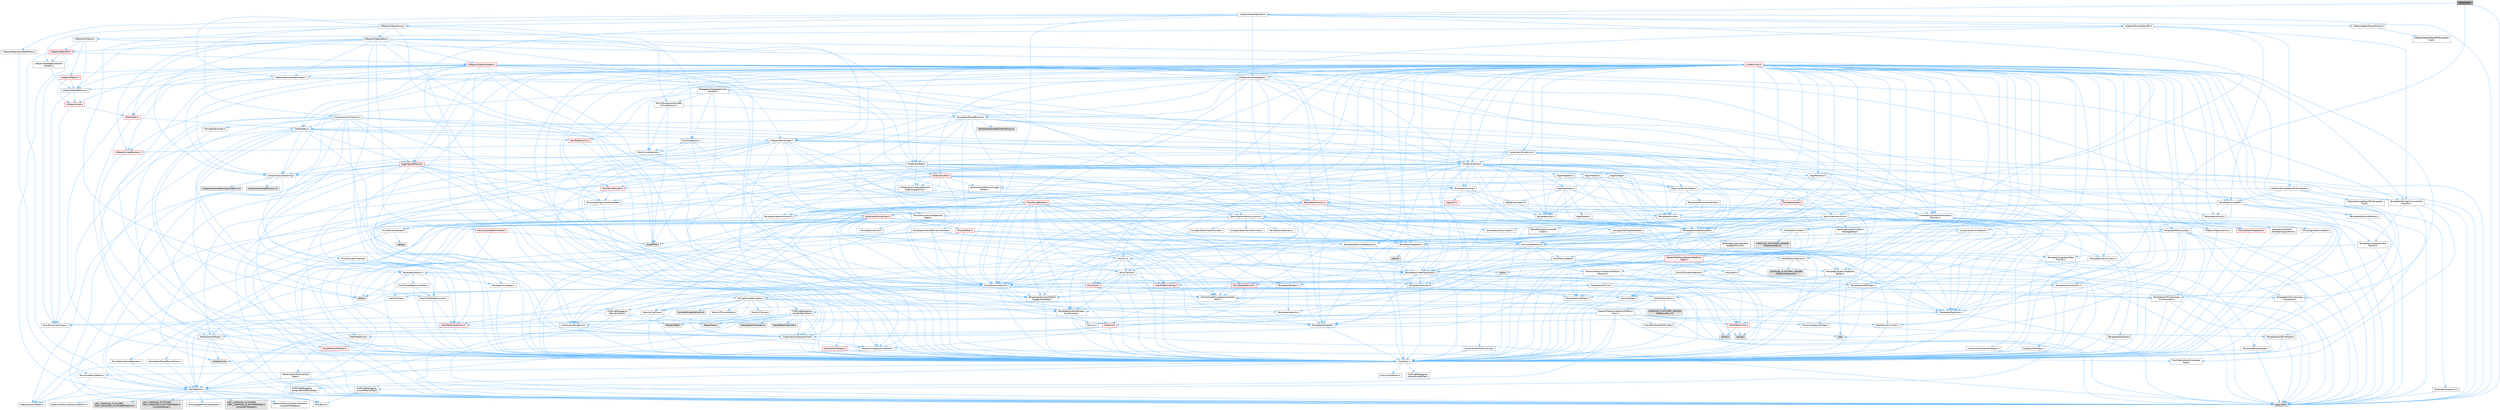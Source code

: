 digraph "ObjectKey.h"
{
 // INTERACTIVE_SVG=YES
 // LATEX_PDF_SIZE
  bgcolor="transparent";
  edge [fontname=Helvetica,fontsize=10,labelfontname=Helvetica,labelfontsize=10];
  node [fontname=Helvetica,fontsize=10,shape=box,height=0.2,width=0.4];
  Node1 [id="Node000001",label="ObjectKey.h",height=0.2,width=0.4,color="gray40", fillcolor="grey60", style="filled", fontcolor="black",tooltip=" "];
  Node1 -> Node2 [id="edge1_Node000001_Node000002",color="steelblue1",style="solid",tooltip=" "];
  Node2 [id="Node000002",label="Templates/Requires.h",height=0.2,width=0.4,color="grey40", fillcolor="white", style="filled",URL="$dc/d96/Requires_8h.html",tooltip=" "];
  Node2 -> Node3 [id="edge2_Node000002_Node000003",color="steelblue1",style="solid",tooltip=" "];
  Node3 [id="Node000003",label="Templates/EnableIf.h",height=0.2,width=0.4,color="grey40", fillcolor="white", style="filled",URL="$d7/d60/EnableIf_8h.html",tooltip=" "];
  Node3 -> Node4 [id="edge3_Node000003_Node000004",color="steelblue1",style="solid",tooltip=" "];
  Node4 [id="Node000004",label="CoreTypes.h",height=0.2,width=0.4,color="grey40", fillcolor="white", style="filled",URL="$dc/dec/CoreTypes_8h.html",tooltip=" "];
  Node4 -> Node5 [id="edge4_Node000004_Node000005",color="steelblue1",style="solid",tooltip=" "];
  Node5 [id="Node000005",label="HAL/Platform.h",height=0.2,width=0.4,color="grey40", fillcolor="white", style="filled",URL="$d9/dd0/Platform_8h.html",tooltip=" "];
  Node5 -> Node6 [id="edge5_Node000005_Node000006",color="steelblue1",style="solid",tooltip=" "];
  Node6 [id="Node000006",label="Misc/Build.h",height=0.2,width=0.4,color="grey40", fillcolor="white", style="filled",URL="$d3/dbb/Build_8h.html",tooltip=" "];
  Node5 -> Node7 [id="edge6_Node000005_Node000007",color="steelblue1",style="solid",tooltip=" "];
  Node7 [id="Node000007",label="Misc/LargeWorldCoordinates.h",height=0.2,width=0.4,color="grey40", fillcolor="white", style="filled",URL="$d2/dcb/LargeWorldCoordinates_8h.html",tooltip=" "];
  Node5 -> Node8 [id="edge7_Node000005_Node000008",color="steelblue1",style="solid",tooltip=" "];
  Node8 [id="Node000008",label="type_traits",height=0.2,width=0.4,color="grey60", fillcolor="#E0E0E0", style="filled",tooltip=" "];
  Node5 -> Node9 [id="edge8_Node000005_Node000009",color="steelblue1",style="solid",tooltip=" "];
  Node9 [id="Node000009",label="PreprocessorHelpers.h",height=0.2,width=0.4,color="grey40", fillcolor="white", style="filled",URL="$db/ddb/PreprocessorHelpers_8h.html",tooltip=" "];
  Node5 -> Node10 [id="edge9_Node000005_Node000010",color="steelblue1",style="solid",tooltip=" "];
  Node10 [id="Node000010",label="UBT_COMPILED_PLATFORM\l/UBT_COMPILED_PLATFORMPlatform\lCompilerPreSetup.h",height=0.2,width=0.4,color="grey60", fillcolor="#E0E0E0", style="filled",tooltip=" "];
  Node5 -> Node11 [id="edge10_Node000005_Node000011",color="steelblue1",style="solid",tooltip=" "];
  Node11 [id="Node000011",label="GenericPlatform/GenericPlatform\lCompilerPreSetup.h",height=0.2,width=0.4,color="grey40", fillcolor="white", style="filled",URL="$d9/dc8/GenericPlatformCompilerPreSetup_8h.html",tooltip=" "];
  Node5 -> Node12 [id="edge11_Node000005_Node000012",color="steelblue1",style="solid",tooltip=" "];
  Node12 [id="Node000012",label="GenericPlatform/GenericPlatform.h",height=0.2,width=0.4,color="grey40", fillcolor="white", style="filled",URL="$d6/d84/GenericPlatform_8h.html",tooltip=" "];
  Node5 -> Node13 [id="edge12_Node000005_Node000013",color="steelblue1",style="solid",tooltip=" "];
  Node13 [id="Node000013",label="UBT_COMPILED_PLATFORM\l/UBT_COMPILED_PLATFORMPlatform.h",height=0.2,width=0.4,color="grey60", fillcolor="#E0E0E0", style="filled",tooltip=" "];
  Node5 -> Node14 [id="edge13_Node000005_Node000014",color="steelblue1",style="solid",tooltip=" "];
  Node14 [id="Node000014",label="UBT_COMPILED_PLATFORM\l/UBT_COMPILED_PLATFORMPlatform\lCompilerSetup.h",height=0.2,width=0.4,color="grey60", fillcolor="#E0E0E0", style="filled",tooltip=" "];
  Node4 -> Node15 [id="edge14_Node000004_Node000015",color="steelblue1",style="solid",tooltip=" "];
  Node15 [id="Node000015",label="ProfilingDebugging\l/UMemoryDefines.h",height=0.2,width=0.4,color="grey40", fillcolor="white", style="filled",URL="$d2/da2/UMemoryDefines_8h.html",tooltip=" "];
  Node4 -> Node16 [id="edge15_Node000004_Node000016",color="steelblue1",style="solid",tooltip=" "];
  Node16 [id="Node000016",label="Misc/CoreMiscDefines.h",height=0.2,width=0.4,color="grey40", fillcolor="white", style="filled",URL="$da/d38/CoreMiscDefines_8h.html",tooltip=" "];
  Node16 -> Node5 [id="edge16_Node000016_Node000005",color="steelblue1",style="solid",tooltip=" "];
  Node16 -> Node9 [id="edge17_Node000016_Node000009",color="steelblue1",style="solid",tooltip=" "];
  Node4 -> Node17 [id="edge18_Node000004_Node000017",color="steelblue1",style="solid",tooltip=" "];
  Node17 [id="Node000017",label="Misc/CoreDefines.h",height=0.2,width=0.4,color="grey40", fillcolor="white", style="filled",URL="$d3/dd2/CoreDefines_8h.html",tooltip=" "];
  Node2 -> Node8 [id="edge19_Node000002_Node000008",color="steelblue1",style="solid",tooltip=" "];
  Node1 -> Node18 [id="edge20_Node000001_Node000018",color="steelblue1",style="solid",tooltip=" "];
  Node18 [id="Node000018",label="UObject/WeakObjectPtr.h",height=0.2,width=0.4,color="grey40", fillcolor="white", style="filled",URL="$d6/d96/WeakObjectPtr_8h.html",tooltip=" "];
  Node18 -> Node4 [id="edge21_Node000018_Node000004",color="steelblue1",style="solid",tooltip=" "];
  Node18 -> Node19 [id="edge22_Node000018_Node000019",color="steelblue1",style="solid",tooltip=" "];
  Node19 [id="Node000019",label="Misc/AssertionMacros.h",height=0.2,width=0.4,color="grey40", fillcolor="white", style="filled",URL="$d0/dfa/AssertionMacros_8h.html",tooltip=" "];
  Node19 -> Node4 [id="edge23_Node000019_Node000004",color="steelblue1",style="solid",tooltip=" "];
  Node19 -> Node5 [id="edge24_Node000019_Node000005",color="steelblue1",style="solid",tooltip=" "];
  Node19 -> Node20 [id="edge25_Node000019_Node000020",color="steelblue1",style="solid",tooltip=" "];
  Node20 [id="Node000020",label="HAL/PlatformMisc.h",height=0.2,width=0.4,color="grey40", fillcolor="white", style="filled",URL="$d0/df5/PlatformMisc_8h.html",tooltip=" "];
  Node20 -> Node4 [id="edge26_Node000020_Node000004",color="steelblue1",style="solid",tooltip=" "];
  Node20 -> Node21 [id="edge27_Node000020_Node000021",color="steelblue1",style="solid",tooltip=" "];
  Node21 [id="Node000021",label="GenericPlatform/GenericPlatform\lMisc.h",height=0.2,width=0.4,color="grey40", fillcolor="white", style="filled",URL="$db/d9a/GenericPlatformMisc_8h.html",tooltip=" "];
  Node21 -> Node22 [id="edge28_Node000021_Node000022",color="steelblue1",style="solid",tooltip=" "];
  Node22 [id="Node000022",label="Containers/StringFwd.h",height=0.2,width=0.4,color="grey40", fillcolor="white", style="filled",URL="$df/d37/StringFwd_8h.html",tooltip=" "];
  Node22 -> Node4 [id="edge29_Node000022_Node000004",color="steelblue1",style="solid",tooltip=" "];
  Node22 -> Node23 [id="edge30_Node000022_Node000023",color="steelblue1",style="solid",tooltip=" "];
  Node23 [id="Node000023",label="Traits/ElementType.h",height=0.2,width=0.4,color="grey40", fillcolor="white", style="filled",URL="$d5/d4f/ElementType_8h.html",tooltip=" "];
  Node23 -> Node5 [id="edge31_Node000023_Node000005",color="steelblue1",style="solid",tooltip=" "];
  Node23 -> Node24 [id="edge32_Node000023_Node000024",color="steelblue1",style="solid",tooltip=" "];
  Node24 [id="Node000024",label="initializer_list",height=0.2,width=0.4,color="grey60", fillcolor="#E0E0E0", style="filled",tooltip=" "];
  Node23 -> Node8 [id="edge33_Node000023_Node000008",color="steelblue1",style="solid",tooltip=" "];
  Node22 -> Node25 [id="edge34_Node000022_Node000025",color="steelblue1",style="solid",tooltip=" "];
  Node25 [id="Node000025",label="Traits/IsContiguousContainer.h",height=0.2,width=0.4,color="grey40", fillcolor="white", style="filled",URL="$d5/d3c/IsContiguousContainer_8h.html",tooltip=" "];
  Node25 -> Node4 [id="edge35_Node000025_Node000004",color="steelblue1",style="solid",tooltip=" "];
  Node25 -> Node26 [id="edge36_Node000025_Node000026",color="steelblue1",style="solid",tooltip=" "];
  Node26 [id="Node000026",label="Misc/StaticAssertComplete\lType.h",height=0.2,width=0.4,color="grey40", fillcolor="white", style="filled",URL="$d5/d4e/StaticAssertCompleteType_8h.html",tooltip=" "];
  Node25 -> Node24 [id="edge37_Node000025_Node000024",color="steelblue1",style="solid",tooltip=" "];
  Node21 -> Node27 [id="edge38_Node000021_Node000027",color="steelblue1",style="solid",tooltip=" "];
  Node27 [id="Node000027",label="CoreFwd.h",height=0.2,width=0.4,color="red", fillcolor="#FFF0F0", style="filled",URL="$d1/d1e/CoreFwd_8h.html",tooltip=" "];
  Node27 -> Node4 [id="edge39_Node000027_Node000004",color="steelblue1",style="solid",tooltip=" "];
  Node27 -> Node28 [id="edge40_Node000027_Node000028",color="steelblue1",style="solid",tooltip=" "];
  Node28 [id="Node000028",label="Containers/ContainersFwd.h",height=0.2,width=0.4,color="grey40", fillcolor="white", style="filled",URL="$d4/d0a/ContainersFwd_8h.html",tooltip=" "];
  Node28 -> Node5 [id="edge41_Node000028_Node000005",color="steelblue1",style="solid",tooltip=" "];
  Node28 -> Node4 [id="edge42_Node000028_Node000004",color="steelblue1",style="solid",tooltip=" "];
  Node28 -> Node25 [id="edge43_Node000028_Node000025",color="steelblue1",style="solid",tooltip=" "];
  Node27 -> Node29 [id="edge44_Node000027_Node000029",color="steelblue1",style="solid",tooltip=" "];
  Node29 [id="Node000029",label="Math/MathFwd.h",height=0.2,width=0.4,color="grey40", fillcolor="white", style="filled",URL="$d2/d10/MathFwd_8h.html",tooltip=" "];
  Node29 -> Node5 [id="edge45_Node000029_Node000005",color="steelblue1",style="solid",tooltip=" "];
  Node21 -> Node4 [id="edge46_Node000021_Node000004",color="steelblue1",style="solid",tooltip=" "];
  Node21 -> Node31 [id="edge47_Node000021_Node000031",color="steelblue1",style="solid",tooltip=" "];
  Node31 [id="Node000031",label="FramePro/FrameProConfig.h",height=0.2,width=0.4,color="grey40", fillcolor="white", style="filled",URL="$d7/d90/FrameProConfig_8h.html",tooltip=" "];
  Node21 -> Node32 [id="edge48_Node000021_Node000032",color="steelblue1",style="solid",tooltip=" "];
  Node32 [id="Node000032",label="HAL/PlatformCrt.h",height=0.2,width=0.4,color="red", fillcolor="#FFF0F0", style="filled",URL="$d8/d75/PlatformCrt_8h.html",tooltip=" "];
  Node32 -> Node33 [id="edge49_Node000032_Node000033",color="steelblue1",style="solid",tooltip=" "];
  Node33 [id="Node000033",label="new",height=0.2,width=0.4,color="grey60", fillcolor="#E0E0E0", style="filled",tooltip=" "];
  Node32 -> Node34 [id="edge50_Node000032_Node000034",color="steelblue1",style="solid",tooltip=" "];
  Node34 [id="Node000034",label="wchar.h",height=0.2,width=0.4,color="grey60", fillcolor="#E0E0E0", style="filled",tooltip=" "];
  Node32 -> Node41 [id="edge51_Node000032_Node000041",color="steelblue1",style="solid",tooltip=" "];
  Node41 [id="Node000041",label="string.h",height=0.2,width=0.4,color="grey60", fillcolor="#E0E0E0", style="filled",tooltip=" "];
  Node21 -> Node42 [id="edge52_Node000021_Node000042",color="steelblue1",style="solid",tooltip=" "];
  Node42 [id="Node000042",label="Math/NumericLimits.h",height=0.2,width=0.4,color="grey40", fillcolor="white", style="filled",URL="$df/d1b/NumericLimits_8h.html",tooltip=" "];
  Node42 -> Node4 [id="edge53_Node000042_Node000004",color="steelblue1",style="solid",tooltip=" "];
  Node21 -> Node43 [id="edge54_Node000021_Node000043",color="steelblue1",style="solid",tooltip=" "];
  Node43 [id="Node000043",label="Misc/CompressionFlags.h",height=0.2,width=0.4,color="grey40", fillcolor="white", style="filled",URL="$d9/d76/CompressionFlags_8h.html",tooltip=" "];
  Node21 -> Node44 [id="edge55_Node000021_Node000044",color="steelblue1",style="solid",tooltip=" "];
  Node44 [id="Node000044",label="Misc/EnumClassFlags.h",height=0.2,width=0.4,color="grey40", fillcolor="white", style="filled",URL="$d8/de7/EnumClassFlags_8h.html",tooltip=" "];
  Node21 -> Node45 [id="edge56_Node000021_Node000045",color="steelblue1",style="solid",tooltip=" "];
  Node45 [id="Node000045",label="ProfilingDebugging\l/CsvProfilerConfig.h",height=0.2,width=0.4,color="grey40", fillcolor="white", style="filled",URL="$d3/d88/CsvProfilerConfig_8h.html",tooltip=" "];
  Node45 -> Node6 [id="edge57_Node000045_Node000006",color="steelblue1",style="solid",tooltip=" "];
  Node21 -> Node46 [id="edge58_Node000021_Node000046",color="steelblue1",style="solid",tooltip=" "];
  Node46 [id="Node000046",label="ProfilingDebugging\l/ExternalProfilerConfig.h",height=0.2,width=0.4,color="grey40", fillcolor="white", style="filled",URL="$d3/dbb/ExternalProfilerConfig_8h.html",tooltip=" "];
  Node46 -> Node6 [id="edge59_Node000046_Node000006",color="steelblue1",style="solid",tooltip=" "];
  Node20 -> Node47 [id="edge60_Node000020_Node000047",color="steelblue1",style="solid",tooltip=" "];
  Node47 [id="Node000047",label="COMPILED_PLATFORM_HEADER\l(PlatformMisc.h)",height=0.2,width=0.4,color="grey60", fillcolor="#E0E0E0", style="filled",tooltip=" "];
  Node20 -> Node48 [id="edge61_Node000020_Node000048",color="steelblue1",style="solid",tooltip=" "];
  Node48 [id="Node000048",label="ProfilingDebugging\l/CpuProfilerTrace.h",height=0.2,width=0.4,color="grey40", fillcolor="white", style="filled",URL="$da/dcb/CpuProfilerTrace_8h.html",tooltip=" "];
  Node48 -> Node4 [id="edge62_Node000048_Node000004",color="steelblue1",style="solid",tooltip=" "];
  Node48 -> Node28 [id="edge63_Node000048_Node000028",color="steelblue1",style="solid",tooltip=" "];
  Node48 -> Node49 [id="edge64_Node000048_Node000049",color="steelblue1",style="solid",tooltip=" "];
  Node49 [id="Node000049",label="HAL/PlatformAtomics.h",height=0.2,width=0.4,color="red", fillcolor="#FFF0F0", style="filled",URL="$d3/d36/PlatformAtomics_8h.html",tooltip=" "];
  Node49 -> Node4 [id="edge65_Node000049_Node000004",color="steelblue1",style="solid",tooltip=" "];
  Node48 -> Node9 [id="edge66_Node000048_Node000009",color="steelblue1",style="solid",tooltip=" "];
  Node48 -> Node6 [id="edge67_Node000048_Node000006",color="steelblue1",style="solid",tooltip=" "];
  Node48 -> Node52 [id="edge68_Node000048_Node000052",color="steelblue1",style="solid",tooltip=" "];
  Node52 [id="Node000052",label="Trace/Config.h",height=0.2,width=0.4,color="grey60", fillcolor="#E0E0E0", style="filled",tooltip=" "];
  Node48 -> Node53 [id="edge69_Node000048_Node000053",color="steelblue1",style="solid",tooltip=" "];
  Node53 [id="Node000053",label="Trace/Detail/Channel.h",height=0.2,width=0.4,color="grey60", fillcolor="#E0E0E0", style="filled",tooltip=" "];
  Node48 -> Node54 [id="edge70_Node000048_Node000054",color="steelblue1",style="solid",tooltip=" "];
  Node54 [id="Node000054",label="Trace/Detail/Channel.inl",height=0.2,width=0.4,color="grey60", fillcolor="#E0E0E0", style="filled",tooltip=" "];
  Node48 -> Node55 [id="edge71_Node000048_Node000055",color="steelblue1",style="solid",tooltip=" "];
  Node55 [id="Node000055",label="Trace/Trace.h",height=0.2,width=0.4,color="grey60", fillcolor="#E0E0E0", style="filled",tooltip=" "];
  Node19 -> Node9 [id="edge72_Node000019_Node000009",color="steelblue1",style="solid",tooltip=" "];
  Node19 -> Node3 [id="edge73_Node000019_Node000003",color="steelblue1",style="solid",tooltip=" "];
  Node19 -> Node56 [id="edge74_Node000019_Node000056",color="steelblue1",style="solid",tooltip=" "];
  Node56 [id="Node000056",label="Templates/IsArrayOrRefOf\lTypeByPredicate.h",height=0.2,width=0.4,color="grey40", fillcolor="white", style="filled",URL="$d6/da1/IsArrayOrRefOfTypeByPredicate_8h.html",tooltip=" "];
  Node56 -> Node4 [id="edge75_Node000056_Node000004",color="steelblue1",style="solid",tooltip=" "];
  Node19 -> Node57 [id="edge76_Node000019_Node000057",color="steelblue1",style="solid",tooltip=" "];
  Node57 [id="Node000057",label="Templates/IsValidVariadic\lFunctionArg.h",height=0.2,width=0.4,color="grey40", fillcolor="white", style="filled",URL="$d0/dc8/IsValidVariadicFunctionArg_8h.html",tooltip=" "];
  Node57 -> Node4 [id="edge77_Node000057_Node000004",color="steelblue1",style="solid",tooltip=" "];
  Node57 -> Node58 [id="edge78_Node000057_Node000058",color="steelblue1",style="solid",tooltip=" "];
  Node58 [id="Node000058",label="IsEnum.h",height=0.2,width=0.4,color="grey40", fillcolor="white", style="filled",URL="$d4/de5/IsEnum_8h.html",tooltip=" "];
  Node57 -> Node8 [id="edge79_Node000057_Node000008",color="steelblue1",style="solid",tooltip=" "];
  Node19 -> Node59 [id="edge80_Node000019_Node000059",color="steelblue1",style="solid",tooltip=" "];
  Node59 [id="Node000059",label="Traits/IsCharEncodingCompatible\lWith.h",height=0.2,width=0.4,color="grey40", fillcolor="white", style="filled",URL="$df/dd1/IsCharEncodingCompatibleWith_8h.html",tooltip=" "];
  Node59 -> Node8 [id="edge81_Node000059_Node000008",color="steelblue1",style="solid",tooltip=" "];
  Node59 -> Node60 [id="edge82_Node000059_Node000060",color="steelblue1",style="solid",tooltip=" "];
  Node60 [id="Node000060",label="Traits/IsCharType.h",height=0.2,width=0.4,color="grey40", fillcolor="white", style="filled",URL="$db/d51/IsCharType_8h.html",tooltip=" "];
  Node60 -> Node4 [id="edge83_Node000060_Node000004",color="steelblue1",style="solid",tooltip=" "];
  Node19 -> Node61 [id="edge84_Node000019_Node000061",color="steelblue1",style="solid",tooltip=" "];
  Node61 [id="Node000061",label="Misc/VarArgs.h",height=0.2,width=0.4,color="grey40", fillcolor="white", style="filled",URL="$d5/d6f/VarArgs_8h.html",tooltip=" "];
  Node61 -> Node4 [id="edge85_Node000061_Node000004",color="steelblue1",style="solid",tooltip=" "];
  Node19 -> Node62 [id="edge86_Node000019_Node000062",color="steelblue1",style="solid",tooltip=" "];
  Node62 [id="Node000062",label="String/FormatStringSan.h",height=0.2,width=0.4,color="grey40", fillcolor="white", style="filled",URL="$d3/d8b/FormatStringSan_8h.html",tooltip=" "];
  Node62 -> Node8 [id="edge87_Node000062_Node000008",color="steelblue1",style="solid",tooltip=" "];
  Node62 -> Node4 [id="edge88_Node000062_Node000004",color="steelblue1",style="solid",tooltip=" "];
  Node62 -> Node2 [id="edge89_Node000062_Node000002",color="steelblue1",style="solid",tooltip=" "];
  Node62 -> Node63 [id="edge90_Node000062_Node000063",color="steelblue1",style="solid",tooltip=" "];
  Node63 [id="Node000063",label="Templates/Identity.h",height=0.2,width=0.4,color="grey40", fillcolor="white", style="filled",URL="$d0/dd5/Identity_8h.html",tooltip=" "];
  Node62 -> Node57 [id="edge91_Node000062_Node000057",color="steelblue1",style="solid",tooltip=" "];
  Node62 -> Node60 [id="edge92_Node000062_Node000060",color="steelblue1",style="solid",tooltip=" "];
  Node62 -> Node64 [id="edge93_Node000062_Node000064",color="steelblue1",style="solid",tooltip=" "];
  Node64 [id="Node000064",label="Traits/IsTEnumAsByte.h",height=0.2,width=0.4,color="grey40", fillcolor="white", style="filled",URL="$d1/de6/IsTEnumAsByte_8h.html",tooltip=" "];
  Node62 -> Node65 [id="edge94_Node000062_Node000065",color="steelblue1",style="solid",tooltip=" "];
  Node65 [id="Node000065",label="Traits/IsTString.h",height=0.2,width=0.4,color="grey40", fillcolor="white", style="filled",URL="$d0/df8/IsTString_8h.html",tooltip=" "];
  Node65 -> Node28 [id="edge95_Node000065_Node000028",color="steelblue1",style="solid",tooltip=" "];
  Node62 -> Node28 [id="edge96_Node000062_Node000028",color="steelblue1",style="solid",tooltip=" "];
  Node62 -> Node66 [id="edge97_Node000062_Node000066",color="steelblue1",style="solid",tooltip=" "];
  Node66 [id="Node000066",label="FormatStringSanErrors.inl",height=0.2,width=0.4,color="grey60", fillcolor="#E0E0E0", style="filled",tooltip=" "];
  Node19 -> Node67 [id="edge98_Node000019_Node000067",color="steelblue1",style="solid",tooltip=" "];
  Node67 [id="Node000067",label="atomic",height=0.2,width=0.4,color="grey60", fillcolor="#E0E0E0", style="filled",tooltip=" "];
  Node18 -> Node68 [id="edge99_Node000018_Node000068",color="steelblue1",style="solid",tooltip=" "];
  Node68 [id="Node000068",label="Templates/UnrealTemplate.h",height=0.2,width=0.4,color="grey40", fillcolor="white", style="filled",URL="$d4/d24/UnrealTemplate_8h.html",tooltip=" "];
  Node68 -> Node4 [id="edge100_Node000068_Node000004",color="steelblue1",style="solid",tooltip=" "];
  Node68 -> Node69 [id="edge101_Node000068_Node000069",color="steelblue1",style="solid",tooltip=" "];
  Node69 [id="Node000069",label="Templates/IsPointer.h",height=0.2,width=0.4,color="grey40", fillcolor="white", style="filled",URL="$d7/d05/IsPointer_8h.html",tooltip=" "];
  Node69 -> Node4 [id="edge102_Node000069_Node000004",color="steelblue1",style="solid",tooltip=" "];
  Node68 -> Node70 [id="edge103_Node000068_Node000070",color="steelblue1",style="solid",tooltip=" "];
  Node70 [id="Node000070",label="HAL/UnrealMemory.h",height=0.2,width=0.4,color="grey40", fillcolor="white", style="filled",URL="$d9/d96/UnrealMemory_8h.html",tooltip=" "];
  Node70 -> Node4 [id="edge104_Node000070_Node000004",color="steelblue1",style="solid",tooltip=" "];
  Node70 -> Node71 [id="edge105_Node000070_Node000071",color="steelblue1",style="solid",tooltip=" "];
  Node71 [id="Node000071",label="GenericPlatform/GenericPlatform\lMemory.h",height=0.2,width=0.4,color="grey40", fillcolor="white", style="filled",URL="$dd/d22/GenericPlatformMemory_8h.html",tooltip=" "];
  Node71 -> Node27 [id="edge106_Node000071_Node000027",color="steelblue1",style="solid",tooltip=" "];
  Node71 -> Node4 [id="edge107_Node000071_Node000004",color="steelblue1",style="solid",tooltip=" "];
  Node71 -> Node72 [id="edge108_Node000071_Node000072",color="steelblue1",style="solid",tooltip=" "];
  Node72 [id="Node000072",label="HAL/PlatformString.h",height=0.2,width=0.4,color="red", fillcolor="#FFF0F0", style="filled",URL="$db/db5/PlatformString_8h.html",tooltip=" "];
  Node72 -> Node4 [id="edge109_Node000072_Node000004",color="steelblue1",style="solid",tooltip=" "];
  Node71 -> Node41 [id="edge110_Node000071_Node000041",color="steelblue1",style="solid",tooltip=" "];
  Node71 -> Node34 [id="edge111_Node000071_Node000034",color="steelblue1",style="solid",tooltip=" "];
  Node70 -> Node74 [id="edge112_Node000070_Node000074",color="steelblue1",style="solid",tooltip=" "];
  Node74 [id="Node000074",label="HAL/MemoryBase.h",height=0.2,width=0.4,color="grey40", fillcolor="white", style="filled",URL="$d6/d9f/MemoryBase_8h.html",tooltip=" "];
  Node74 -> Node4 [id="edge113_Node000074_Node000004",color="steelblue1",style="solid",tooltip=" "];
  Node74 -> Node49 [id="edge114_Node000074_Node000049",color="steelblue1",style="solid",tooltip=" "];
  Node74 -> Node32 [id="edge115_Node000074_Node000032",color="steelblue1",style="solid",tooltip=" "];
  Node74 -> Node75 [id="edge116_Node000074_Node000075",color="steelblue1",style="solid",tooltip=" "];
  Node75 [id="Node000075",label="Misc/Exec.h",height=0.2,width=0.4,color="grey40", fillcolor="white", style="filled",URL="$de/ddb/Exec_8h.html",tooltip=" "];
  Node75 -> Node4 [id="edge117_Node000075_Node000004",color="steelblue1",style="solid",tooltip=" "];
  Node75 -> Node19 [id="edge118_Node000075_Node000019",color="steelblue1",style="solid",tooltip=" "];
  Node74 -> Node76 [id="edge119_Node000074_Node000076",color="steelblue1",style="solid",tooltip=" "];
  Node76 [id="Node000076",label="Misc/OutputDevice.h",height=0.2,width=0.4,color="red", fillcolor="#FFF0F0", style="filled",URL="$d7/d32/OutputDevice_8h.html",tooltip=" "];
  Node76 -> Node27 [id="edge120_Node000076_Node000027",color="steelblue1",style="solid",tooltip=" "];
  Node76 -> Node4 [id="edge121_Node000076_Node000004",color="steelblue1",style="solid",tooltip=" "];
  Node76 -> Node61 [id="edge122_Node000076_Node000061",color="steelblue1",style="solid",tooltip=" "];
  Node76 -> Node56 [id="edge123_Node000076_Node000056",color="steelblue1",style="solid",tooltip=" "];
  Node76 -> Node57 [id="edge124_Node000076_Node000057",color="steelblue1",style="solid",tooltip=" "];
  Node76 -> Node59 [id="edge125_Node000076_Node000059",color="steelblue1",style="solid",tooltip=" "];
  Node74 -> Node78 [id="edge126_Node000074_Node000078",color="steelblue1",style="solid",tooltip=" "];
  Node78 [id="Node000078",label="Templates/Atomic.h",height=0.2,width=0.4,color="grey40", fillcolor="white", style="filled",URL="$d3/d91/Atomic_8h.html",tooltip=" "];
  Node78 -> Node79 [id="edge127_Node000078_Node000079",color="steelblue1",style="solid",tooltip=" "];
  Node79 [id="Node000079",label="HAL/ThreadSafeCounter.h",height=0.2,width=0.4,color="grey40", fillcolor="white", style="filled",URL="$dc/dc9/ThreadSafeCounter_8h.html",tooltip=" "];
  Node79 -> Node4 [id="edge128_Node000079_Node000004",color="steelblue1",style="solid",tooltip=" "];
  Node79 -> Node49 [id="edge129_Node000079_Node000049",color="steelblue1",style="solid",tooltip=" "];
  Node78 -> Node80 [id="edge130_Node000078_Node000080",color="steelblue1",style="solid",tooltip=" "];
  Node80 [id="Node000080",label="HAL/ThreadSafeCounter64.h",height=0.2,width=0.4,color="grey40", fillcolor="white", style="filled",URL="$d0/d12/ThreadSafeCounter64_8h.html",tooltip=" "];
  Node80 -> Node4 [id="edge131_Node000080_Node000004",color="steelblue1",style="solid",tooltip=" "];
  Node80 -> Node79 [id="edge132_Node000080_Node000079",color="steelblue1",style="solid",tooltip=" "];
  Node78 -> Node81 [id="edge133_Node000078_Node000081",color="steelblue1",style="solid",tooltip=" "];
  Node81 [id="Node000081",label="Templates/IsIntegral.h",height=0.2,width=0.4,color="grey40", fillcolor="white", style="filled",URL="$da/d64/IsIntegral_8h.html",tooltip=" "];
  Node81 -> Node4 [id="edge134_Node000081_Node000004",color="steelblue1",style="solid",tooltip=" "];
  Node78 -> Node82 [id="edge135_Node000078_Node000082",color="steelblue1",style="solid",tooltip=" "];
  Node82 [id="Node000082",label="Templates/IsTrivial.h",height=0.2,width=0.4,color="grey40", fillcolor="white", style="filled",URL="$da/d4c/IsTrivial_8h.html",tooltip=" "];
  Node82 -> Node83 [id="edge136_Node000082_Node000083",color="steelblue1",style="solid",tooltip=" "];
  Node83 [id="Node000083",label="Templates/AndOrNot.h",height=0.2,width=0.4,color="grey40", fillcolor="white", style="filled",URL="$db/d0a/AndOrNot_8h.html",tooltip=" "];
  Node83 -> Node4 [id="edge137_Node000083_Node000004",color="steelblue1",style="solid",tooltip=" "];
  Node82 -> Node84 [id="edge138_Node000082_Node000084",color="steelblue1",style="solid",tooltip=" "];
  Node84 [id="Node000084",label="Templates/IsTriviallyCopy\lConstructible.h",height=0.2,width=0.4,color="grey40", fillcolor="white", style="filled",URL="$d3/d78/IsTriviallyCopyConstructible_8h.html",tooltip=" "];
  Node84 -> Node4 [id="edge139_Node000084_Node000004",color="steelblue1",style="solid",tooltip=" "];
  Node84 -> Node8 [id="edge140_Node000084_Node000008",color="steelblue1",style="solid",tooltip=" "];
  Node82 -> Node85 [id="edge141_Node000082_Node000085",color="steelblue1",style="solid",tooltip=" "];
  Node85 [id="Node000085",label="Templates/IsTriviallyCopy\lAssignable.h",height=0.2,width=0.4,color="grey40", fillcolor="white", style="filled",URL="$d2/df2/IsTriviallyCopyAssignable_8h.html",tooltip=" "];
  Node85 -> Node4 [id="edge142_Node000085_Node000004",color="steelblue1",style="solid",tooltip=" "];
  Node85 -> Node8 [id="edge143_Node000085_Node000008",color="steelblue1",style="solid",tooltip=" "];
  Node82 -> Node8 [id="edge144_Node000082_Node000008",color="steelblue1",style="solid",tooltip=" "];
  Node78 -> Node86 [id="edge145_Node000078_Node000086",color="steelblue1",style="solid",tooltip=" "];
  Node86 [id="Node000086",label="Traits/IntType.h",height=0.2,width=0.4,color="grey40", fillcolor="white", style="filled",URL="$d7/deb/IntType_8h.html",tooltip=" "];
  Node86 -> Node5 [id="edge146_Node000086_Node000005",color="steelblue1",style="solid",tooltip=" "];
  Node78 -> Node67 [id="edge147_Node000078_Node000067",color="steelblue1",style="solid",tooltip=" "];
  Node70 -> Node87 [id="edge148_Node000070_Node000087",color="steelblue1",style="solid",tooltip=" "];
  Node87 [id="Node000087",label="HAL/PlatformMemory.h",height=0.2,width=0.4,color="grey40", fillcolor="white", style="filled",URL="$de/d68/PlatformMemory_8h.html",tooltip=" "];
  Node87 -> Node4 [id="edge149_Node000087_Node000004",color="steelblue1",style="solid",tooltip=" "];
  Node87 -> Node71 [id="edge150_Node000087_Node000071",color="steelblue1",style="solid",tooltip=" "];
  Node87 -> Node88 [id="edge151_Node000087_Node000088",color="steelblue1",style="solid",tooltip=" "];
  Node88 [id="Node000088",label="COMPILED_PLATFORM_HEADER\l(PlatformMemory.h)",height=0.2,width=0.4,color="grey60", fillcolor="#E0E0E0", style="filled",tooltip=" "];
  Node70 -> Node89 [id="edge152_Node000070_Node000089",color="steelblue1",style="solid",tooltip=" "];
  Node89 [id="Node000089",label="ProfilingDebugging\l/MemoryTrace.h",height=0.2,width=0.4,color="grey40", fillcolor="white", style="filled",URL="$da/dd7/MemoryTrace_8h.html",tooltip=" "];
  Node89 -> Node5 [id="edge153_Node000089_Node000005",color="steelblue1",style="solid",tooltip=" "];
  Node89 -> Node44 [id="edge154_Node000089_Node000044",color="steelblue1",style="solid",tooltip=" "];
  Node89 -> Node52 [id="edge155_Node000089_Node000052",color="steelblue1",style="solid",tooltip=" "];
  Node89 -> Node55 [id="edge156_Node000089_Node000055",color="steelblue1",style="solid",tooltip=" "];
  Node70 -> Node69 [id="edge157_Node000070_Node000069",color="steelblue1",style="solid",tooltip=" "];
  Node68 -> Node90 [id="edge158_Node000068_Node000090",color="steelblue1",style="solid",tooltip=" "];
  Node90 [id="Node000090",label="Templates/CopyQualifiers\lAndRefsFromTo.h",height=0.2,width=0.4,color="grey40", fillcolor="white", style="filled",URL="$d3/db3/CopyQualifiersAndRefsFromTo_8h.html",tooltip=" "];
  Node90 -> Node91 [id="edge159_Node000090_Node000091",color="steelblue1",style="solid",tooltip=" "];
  Node91 [id="Node000091",label="Templates/CopyQualifiers\lFromTo.h",height=0.2,width=0.4,color="grey40", fillcolor="white", style="filled",URL="$d5/db4/CopyQualifiersFromTo_8h.html",tooltip=" "];
  Node68 -> Node92 [id="edge160_Node000068_Node000092",color="steelblue1",style="solid",tooltip=" "];
  Node92 [id="Node000092",label="Templates/UnrealTypeTraits.h",height=0.2,width=0.4,color="grey40", fillcolor="white", style="filled",URL="$d2/d2d/UnrealTypeTraits_8h.html",tooltip=" "];
  Node92 -> Node4 [id="edge161_Node000092_Node000004",color="steelblue1",style="solid",tooltip=" "];
  Node92 -> Node69 [id="edge162_Node000092_Node000069",color="steelblue1",style="solid",tooltip=" "];
  Node92 -> Node19 [id="edge163_Node000092_Node000019",color="steelblue1",style="solid",tooltip=" "];
  Node92 -> Node83 [id="edge164_Node000092_Node000083",color="steelblue1",style="solid",tooltip=" "];
  Node92 -> Node3 [id="edge165_Node000092_Node000003",color="steelblue1",style="solid",tooltip=" "];
  Node92 -> Node93 [id="edge166_Node000092_Node000093",color="steelblue1",style="solid",tooltip=" "];
  Node93 [id="Node000093",label="Templates/IsArithmetic.h",height=0.2,width=0.4,color="grey40", fillcolor="white", style="filled",URL="$d2/d5d/IsArithmetic_8h.html",tooltip=" "];
  Node93 -> Node4 [id="edge167_Node000093_Node000004",color="steelblue1",style="solid",tooltip=" "];
  Node92 -> Node58 [id="edge168_Node000092_Node000058",color="steelblue1",style="solid",tooltip=" "];
  Node92 -> Node94 [id="edge169_Node000092_Node000094",color="steelblue1",style="solid",tooltip=" "];
  Node94 [id="Node000094",label="Templates/Models.h",height=0.2,width=0.4,color="grey40", fillcolor="white", style="filled",URL="$d3/d0c/Models_8h.html",tooltip=" "];
  Node94 -> Node63 [id="edge170_Node000094_Node000063",color="steelblue1",style="solid",tooltip=" "];
  Node92 -> Node95 [id="edge171_Node000092_Node000095",color="steelblue1",style="solid",tooltip=" "];
  Node95 [id="Node000095",label="Templates/IsPODType.h",height=0.2,width=0.4,color="grey40", fillcolor="white", style="filled",URL="$d7/db1/IsPODType_8h.html",tooltip=" "];
  Node95 -> Node4 [id="edge172_Node000095_Node000004",color="steelblue1",style="solid",tooltip=" "];
  Node92 -> Node96 [id="edge173_Node000092_Node000096",color="steelblue1",style="solid",tooltip=" "];
  Node96 [id="Node000096",label="Templates/IsUECoreType.h",height=0.2,width=0.4,color="grey40", fillcolor="white", style="filled",URL="$d1/db8/IsUECoreType_8h.html",tooltip=" "];
  Node96 -> Node4 [id="edge174_Node000096_Node000004",color="steelblue1",style="solid",tooltip=" "];
  Node96 -> Node8 [id="edge175_Node000096_Node000008",color="steelblue1",style="solid",tooltip=" "];
  Node92 -> Node84 [id="edge176_Node000092_Node000084",color="steelblue1",style="solid",tooltip=" "];
  Node68 -> Node97 [id="edge177_Node000068_Node000097",color="steelblue1",style="solid",tooltip=" "];
  Node97 [id="Node000097",label="Templates/RemoveReference.h",height=0.2,width=0.4,color="grey40", fillcolor="white", style="filled",URL="$da/dbe/RemoveReference_8h.html",tooltip=" "];
  Node97 -> Node4 [id="edge178_Node000097_Node000004",color="steelblue1",style="solid",tooltip=" "];
  Node68 -> Node2 [id="edge179_Node000068_Node000002",color="steelblue1",style="solid",tooltip=" "];
  Node68 -> Node98 [id="edge180_Node000068_Node000098",color="steelblue1",style="solid",tooltip=" "];
  Node98 [id="Node000098",label="Templates/TypeCompatible\lBytes.h",height=0.2,width=0.4,color="grey40", fillcolor="white", style="filled",URL="$df/d0a/TypeCompatibleBytes_8h.html",tooltip=" "];
  Node98 -> Node4 [id="edge181_Node000098_Node000004",color="steelblue1",style="solid",tooltip=" "];
  Node98 -> Node41 [id="edge182_Node000098_Node000041",color="steelblue1",style="solid",tooltip=" "];
  Node98 -> Node33 [id="edge183_Node000098_Node000033",color="steelblue1",style="solid",tooltip=" "];
  Node98 -> Node8 [id="edge184_Node000098_Node000008",color="steelblue1",style="solid",tooltip=" "];
  Node68 -> Node63 [id="edge185_Node000068_Node000063",color="steelblue1",style="solid",tooltip=" "];
  Node68 -> Node25 [id="edge186_Node000068_Node000025",color="steelblue1",style="solid",tooltip=" "];
  Node68 -> Node99 [id="edge187_Node000068_Node000099",color="steelblue1",style="solid",tooltip=" "];
  Node99 [id="Node000099",label="Traits/UseBitwiseSwap.h",height=0.2,width=0.4,color="grey40", fillcolor="white", style="filled",URL="$db/df3/UseBitwiseSwap_8h.html",tooltip=" "];
  Node99 -> Node4 [id="edge188_Node000099_Node000004",color="steelblue1",style="solid",tooltip=" "];
  Node99 -> Node8 [id="edge189_Node000099_Node000008",color="steelblue1",style="solid",tooltip=" "];
  Node68 -> Node8 [id="edge190_Node000068_Node000008",color="steelblue1",style="solid",tooltip=" "];
  Node18 -> Node100 [id="edge191_Node000018_Node000100",color="steelblue1",style="solid",tooltip=" "];
  Node100 [id="Node000100",label="UObject/ScriptDelegates.h",height=0.2,width=0.4,color="grey40", fillcolor="white", style="filled",URL="$de/d81/ScriptDelegates_8h.html",tooltip=" "];
  Node100 -> Node101 [id="edge192_Node000100_Node000101",color="steelblue1",style="solid",tooltip=" "];
  Node101 [id="Node000101",label="Containers/Array.h",height=0.2,width=0.4,color="grey40", fillcolor="white", style="filled",URL="$df/dd0/Array_8h.html",tooltip=" "];
  Node101 -> Node4 [id="edge193_Node000101_Node000004",color="steelblue1",style="solid",tooltip=" "];
  Node101 -> Node19 [id="edge194_Node000101_Node000019",color="steelblue1",style="solid",tooltip=" "];
  Node101 -> Node102 [id="edge195_Node000101_Node000102",color="steelblue1",style="solid",tooltip=" "];
  Node102 [id="Node000102",label="Misc/IntrusiveUnsetOptional\lState.h",height=0.2,width=0.4,color="grey40", fillcolor="white", style="filled",URL="$d2/d0a/IntrusiveUnsetOptionalState_8h.html",tooltip=" "];
  Node102 -> Node103 [id="edge196_Node000102_Node000103",color="steelblue1",style="solid",tooltip=" "];
  Node103 [id="Node000103",label="Misc/OptionalFwd.h",height=0.2,width=0.4,color="grey40", fillcolor="white", style="filled",URL="$dc/d50/OptionalFwd_8h.html",tooltip=" "];
  Node101 -> Node104 [id="edge197_Node000101_Node000104",color="steelblue1",style="solid",tooltip=" "];
  Node104 [id="Node000104",label="Misc/ReverseIterate.h",height=0.2,width=0.4,color="grey40", fillcolor="white", style="filled",URL="$db/de3/ReverseIterate_8h.html",tooltip=" "];
  Node104 -> Node5 [id="edge198_Node000104_Node000005",color="steelblue1",style="solid",tooltip=" "];
  Node104 -> Node105 [id="edge199_Node000104_Node000105",color="steelblue1",style="solid",tooltip=" "];
  Node105 [id="Node000105",label="iterator",height=0.2,width=0.4,color="grey60", fillcolor="#E0E0E0", style="filled",tooltip=" "];
  Node101 -> Node70 [id="edge200_Node000101_Node000070",color="steelblue1",style="solid",tooltip=" "];
  Node101 -> Node92 [id="edge201_Node000101_Node000092",color="steelblue1",style="solid",tooltip=" "];
  Node101 -> Node68 [id="edge202_Node000101_Node000068",color="steelblue1",style="solid",tooltip=" "];
  Node101 -> Node106 [id="edge203_Node000101_Node000106",color="steelblue1",style="solid",tooltip=" "];
  Node106 [id="Node000106",label="Containers/AllowShrinking.h",height=0.2,width=0.4,color="grey40", fillcolor="white", style="filled",URL="$d7/d1a/AllowShrinking_8h.html",tooltip=" "];
  Node106 -> Node4 [id="edge204_Node000106_Node000004",color="steelblue1",style="solid",tooltip=" "];
  Node101 -> Node107 [id="edge205_Node000101_Node000107",color="steelblue1",style="solid",tooltip=" "];
  Node107 [id="Node000107",label="Containers/ContainerAllocation\lPolicies.h",height=0.2,width=0.4,color="grey40", fillcolor="white", style="filled",URL="$d7/dff/ContainerAllocationPolicies_8h.html",tooltip=" "];
  Node107 -> Node4 [id="edge206_Node000107_Node000004",color="steelblue1",style="solid",tooltip=" "];
  Node107 -> Node108 [id="edge207_Node000107_Node000108",color="steelblue1",style="solid",tooltip=" "];
  Node108 [id="Node000108",label="Containers/ContainerHelpers.h",height=0.2,width=0.4,color="grey40", fillcolor="white", style="filled",URL="$d7/d33/ContainerHelpers_8h.html",tooltip=" "];
  Node108 -> Node4 [id="edge208_Node000108_Node000004",color="steelblue1",style="solid",tooltip=" "];
  Node107 -> Node107 [id="edge209_Node000107_Node000107",color="steelblue1",style="solid",tooltip=" "];
  Node107 -> Node109 [id="edge210_Node000107_Node000109",color="steelblue1",style="solid",tooltip=" "];
  Node109 [id="Node000109",label="HAL/PlatformMath.h",height=0.2,width=0.4,color="grey40", fillcolor="white", style="filled",URL="$dc/d53/PlatformMath_8h.html",tooltip=" "];
  Node109 -> Node4 [id="edge211_Node000109_Node000004",color="steelblue1",style="solid",tooltip=" "];
  Node109 -> Node110 [id="edge212_Node000109_Node000110",color="steelblue1",style="solid",tooltip=" "];
  Node110 [id="Node000110",label="GenericPlatform/GenericPlatform\lMath.h",height=0.2,width=0.4,color="red", fillcolor="#FFF0F0", style="filled",URL="$d5/d79/GenericPlatformMath_8h.html",tooltip=" "];
  Node110 -> Node4 [id="edge213_Node000110_Node000004",color="steelblue1",style="solid",tooltip=" "];
  Node110 -> Node28 [id="edge214_Node000110_Node000028",color="steelblue1",style="solid",tooltip=" "];
  Node110 -> Node32 [id="edge215_Node000110_Node000032",color="steelblue1",style="solid",tooltip=" "];
  Node110 -> Node83 [id="edge216_Node000110_Node000083",color="steelblue1",style="solid",tooltip=" "];
  Node110 -> Node92 [id="edge217_Node000110_Node000092",color="steelblue1",style="solid",tooltip=" "];
  Node110 -> Node2 [id="edge218_Node000110_Node000002",color="steelblue1",style="solid",tooltip=" "];
  Node110 -> Node98 [id="edge219_Node000110_Node000098",color="steelblue1",style="solid",tooltip=" "];
  Node110 -> Node115 [id="edge220_Node000110_Node000115",color="steelblue1",style="solid",tooltip=" "];
  Node115 [id="Node000115",label="limits",height=0.2,width=0.4,color="grey60", fillcolor="#E0E0E0", style="filled",tooltip=" "];
  Node110 -> Node8 [id="edge221_Node000110_Node000008",color="steelblue1",style="solid",tooltip=" "];
  Node109 -> Node116 [id="edge222_Node000109_Node000116",color="steelblue1",style="solid",tooltip=" "];
  Node116 [id="Node000116",label="COMPILED_PLATFORM_HEADER\l(PlatformMath.h)",height=0.2,width=0.4,color="grey60", fillcolor="#E0E0E0", style="filled",tooltip=" "];
  Node107 -> Node70 [id="edge223_Node000107_Node000070",color="steelblue1",style="solid",tooltip=" "];
  Node107 -> Node42 [id="edge224_Node000107_Node000042",color="steelblue1",style="solid",tooltip=" "];
  Node107 -> Node19 [id="edge225_Node000107_Node000019",color="steelblue1",style="solid",tooltip=" "];
  Node107 -> Node117 [id="edge226_Node000107_Node000117",color="steelblue1",style="solid",tooltip=" "];
  Node117 [id="Node000117",label="Templates/IsPolymorphic.h",height=0.2,width=0.4,color="grey40", fillcolor="white", style="filled",URL="$dc/d20/IsPolymorphic_8h.html",tooltip=" "];
  Node107 -> Node118 [id="edge227_Node000107_Node000118",color="steelblue1",style="solid",tooltip=" "];
  Node118 [id="Node000118",label="Templates/MemoryOps.h",height=0.2,width=0.4,color="grey40", fillcolor="white", style="filled",URL="$db/dea/MemoryOps_8h.html",tooltip=" "];
  Node118 -> Node4 [id="edge228_Node000118_Node000004",color="steelblue1",style="solid",tooltip=" "];
  Node118 -> Node70 [id="edge229_Node000118_Node000070",color="steelblue1",style="solid",tooltip=" "];
  Node118 -> Node85 [id="edge230_Node000118_Node000085",color="steelblue1",style="solid",tooltip=" "];
  Node118 -> Node84 [id="edge231_Node000118_Node000084",color="steelblue1",style="solid",tooltip=" "];
  Node118 -> Node2 [id="edge232_Node000118_Node000002",color="steelblue1",style="solid",tooltip=" "];
  Node118 -> Node92 [id="edge233_Node000118_Node000092",color="steelblue1",style="solid",tooltip=" "];
  Node118 -> Node99 [id="edge234_Node000118_Node000099",color="steelblue1",style="solid",tooltip=" "];
  Node118 -> Node33 [id="edge235_Node000118_Node000033",color="steelblue1",style="solid",tooltip=" "];
  Node118 -> Node8 [id="edge236_Node000118_Node000008",color="steelblue1",style="solid",tooltip=" "];
  Node107 -> Node98 [id="edge237_Node000107_Node000098",color="steelblue1",style="solid",tooltip=" "];
  Node107 -> Node8 [id="edge238_Node000107_Node000008",color="steelblue1",style="solid",tooltip=" "];
  Node101 -> Node119 [id="edge239_Node000101_Node000119",color="steelblue1",style="solid",tooltip=" "];
  Node119 [id="Node000119",label="Containers/ContainerElement\lTypeCompatibility.h",height=0.2,width=0.4,color="grey40", fillcolor="white", style="filled",URL="$df/ddf/ContainerElementTypeCompatibility_8h.html",tooltip=" "];
  Node119 -> Node4 [id="edge240_Node000119_Node000004",color="steelblue1",style="solid",tooltip=" "];
  Node119 -> Node92 [id="edge241_Node000119_Node000092",color="steelblue1",style="solid",tooltip=" "];
  Node101 -> Node120 [id="edge242_Node000101_Node000120",color="steelblue1",style="solid",tooltip=" "];
  Node120 [id="Node000120",label="Serialization/Archive.h",height=0.2,width=0.4,color="grey40", fillcolor="white", style="filled",URL="$d7/d3b/Archive_8h.html",tooltip=" "];
  Node120 -> Node27 [id="edge243_Node000120_Node000027",color="steelblue1",style="solid",tooltip=" "];
  Node120 -> Node4 [id="edge244_Node000120_Node000004",color="steelblue1",style="solid",tooltip=" "];
  Node120 -> Node121 [id="edge245_Node000120_Node000121",color="steelblue1",style="solid",tooltip=" "];
  Node121 [id="Node000121",label="HAL/PlatformProperties.h",height=0.2,width=0.4,color="red", fillcolor="#FFF0F0", style="filled",URL="$d9/db0/PlatformProperties_8h.html",tooltip=" "];
  Node121 -> Node4 [id="edge246_Node000121_Node000004",color="steelblue1",style="solid",tooltip=" "];
  Node120 -> Node124 [id="edge247_Node000120_Node000124",color="steelblue1",style="solid",tooltip=" "];
  Node124 [id="Node000124",label="Internationalization\l/TextNamespaceFwd.h",height=0.2,width=0.4,color="grey40", fillcolor="white", style="filled",URL="$d8/d97/TextNamespaceFwd_8h.html",tooltip=" "];
  Node124 -> Node4 [id="edge248_Node000124_Node000004",color="steelblue1",style="solid",tooltip=" "];
  Node120 -> Node29 [id="edge249_Node000120_Node000029",color="steelblue1",style="solid",tooltip=" "];
  Node120 -> Node19 [id="edge250_Node000120_Node000019",color="steelblue1",style="solid",tooltip=" "];
  Node120 -> Node6 [id="edge251_Node000120_Node000006",color="steelblue1",style="solid",tooltip=" "];
  Node120 -> Node43 [id="edge252_Node000120_Node000043",color="steelblue1",style="solid",tooltip=" "];
  Node120 -> Node125 [id="edge253_Node000120_Node000125",color="steelblue1",style="solid",tooltip=" "];
  Node125 [id="Node000125",label="Misc/EngineVersionBase.h",height=0.2,width=0.4,color="grey40", fillcolor="white", style="filled",URL="$d5/d2b/EngineVersionBase_8h.html",tooltip=" "];
  Node125 -> Node4 [id="edge254_Node000125_Node000004",color="steelblue1",style="solid",tooltip=" "];
  Node120 -> Node61 [id="edge255_Node000120_Node000061",color="steelblue1",style="solid",tooltip=" "];
  Node120 -> Node126 [id="edge256_Node000120_Node000126",color="steelblue1",style="solid",tooltip=" "];
  Node126 [id="Node000126",label="Serialization/ArchiveCook\lData.h",height=0.2,width=0.4,color="grey40", fillcolor="white", style="filled",URL="$dc/db6/ArchiveCookData_8h.html",tooltip=" "];
  Node126 -> Node5 [id="edge257_Node000126_Node000005",color="steelblue1",style="solid",tooltip=" "];
  Node120 -> Node127 [id="edge258_Node000120_Node000127",color="steelblue1",style="solid",tooltip=" "];
  Node127 [id="Node000127",label="Serialization/ArchiveSave\lPackageData.h",height=0.2,width=0.4,color="grey40", fillcolor="white", style="filled",URL="$d1/d37/ArchiveSavePackageData_8h.html",tooltip=" "];
  Node120 -> Node3 [id="edge259_Node000120_Node000003",color="steelblue1",style="solid",tooltip=" "];
  Node120 -> Node56 [id="edge260_Node000120_Node000056",color="steelblue1",style="solid",tooltip=" "];
  Node120 -> Node128 [id="edge261_Node000120_Node000128",color="steelblue1",style="solid",tooltip=" "];
  Node128 [id="Node000128",label="Templates/IsEnumClass.h",height=0.2,width=0.4,color="grey40", fillcolor="white", style="filled",URL="$d7/d15/IsEnumClass_8h.html",tooltip=" "];
  Node128 -> Node4 [id="edge262_Node000128_Node000004",color="steelblue1",style="solid",tooltip=" "];
  Node128 -> Node83 [id="edge263_Node000128_Node000083",color="steelblue1",style="solid",tooltip=" "];
  Node120 -> Node114 [id="edge264_Node000120_Node000114",color="steelblue1",style="solid",tooltip=" "];
  Node114 [id="Node000114",label="Templates/IsSigned.h",height=0.2,width=0.4,color="grey40", fillcolor="white", style="filled",URL="$d8/dd8/IsSigned_8h.html",tooltip=" "];
  Node114 -> Node4 [id="edge265_Node000114_Node000004",color="steelblue1",style="solid",tooltip=" "];
  Node120 -> Node57 [id="edge266_Node000120_Node000057",color="steelblue1",style="solid",tooltip=" "];
  Node120 -> Node68 [id="edge267_Node000120_Node000068",color="steelblue1",style="solid",tooltip=" "];
  Node120 -> Node59 [id="edge268_Node000120_Node000059",color="steelblue1",style="solid",tooltip=" "];
  Node120 -> Node129 [id="edge269_Node000120_Node000129",color="steelblue1",style="solid",tooltip=" "];
  Node129 [id="Node000129",label="UObject/ObjectVersion.h",height=0.2,width=0.4,color="grey40", fillcolor="white", style="filled",URL="$da/d63/ObjectVersion_8h.html",tooltip=" "];
  Node129 -> Node4 [id="edge270_Node000129_Node000004",color="steelblue1",style="solid",tooltip=" "];
  Node101 -> Node130 [id="edge271_Node000101_Node000130",color="steelblue1",style="solid",tooltip=" "];
  Node130 [id="Node000130",label="Serialization/MemoryImage\lWriter.h",height=0.2,width=0.4,color="grey40", fillcolor="white", style="filled",URL="$d0/d08/MemoryImageWriter_8h.html",tooltip=" "];
  Node130 -> Node4 [id="edge272_Node000130_Node000004",color="steelblue1",style="solid",tooltip=" "];
  Node130 -> Node131 [id="edge273_Node000130_Node000131",color="steelblue1",style="solid",tooltip=" "];
  Node131 [id="Node000131",label="Serialization/MemoryLayout.h",height=0.2,width=0.4,color="grey40", fillcolor="white", style="filled",URL="$d7/d66/MemoryLayout_8h.html",tooltip=" "];
  Node131 -> Node132 [id="edge274_Node000131_Node000132",color="steelblue1",style="solid",tooltip=" "];
  Node132 [id="Node000132",label="Concepts/StaticClassProvider.h",height=0.2,width=0.4,color="grey40", fillcolor="white", style="filled",URL="$dd/d83/StaticClassProvider_8h.html",tooltip=" "];
  Node131 -> Node133 [id="edge275_Node000131_Node000133",color="steelblue1",style="solid",tooltip=" "];
  Node133 [id="Node000133",label="Concepts/StaticStructProvider.h",height=0.2,width=0.4,color="grey40", fillcolor="white", style="filled",URL="$d5/d77/StaticStructProvider_8h.html",tooltip=" "];
  Node131 -> Node134 [id="edge276_Node000131_Node000134",color="steelblue1",style="solid",tooltip=" "];
  Node134 [id="Node000134",label="Containers/EnumAsByte.h",height=0.2,width=0.4,color="grey40", fillcolor="white", style="filled",URL="$d6/d9a/EnumAsByte_8h.html",tooltip=" "];
  Node134 -> Node4 [id="edge277_Node000134_Node000004",color="steelblue1",style="solid",tooltip=" "];
  Node134 -> Node95 [id="edge278_Node000134_Node000095",color="steelblue1",style="solid",tooltip=" "];
  Node134 -> Node135 [id="edge279_Node000134_Node000135",color="steelblue1",style="solid",tooltip=" "];
  Node135 [id="Node000135",label="Templates/TypeHash.h",height=0.2,width=0.4,color="grey40", fillcolor="white", style="filled",URL="$d1/d62/TypeHash_8h.html",tooltip=" "];
  Node135 -> Node4 [id="edge280_Node000135_Node000004",color="steelblue1",style="solid",tooltip=" "];
  Node135 -> Node2 [id="edge281_Node000135_Node000002",color="steelblue1",style="solid",tooltip=" "];
  Node135 -> Node136 [id="edge282_Node000135_Node000136",color="steelblue1",style="solid",tooltip=" "];
  Node136 [id="Node000136",label="Misc/Crc.h",height=0.2,width=0.4,color="grey40", fillcolor="white", style="filled",URL="$d4/dd2/Crc_8h.html",tooltip=" "];
  Node136 -> Node4 [id="edge283_Node000136_Node000004",color="steelblue1",style="solid",tooltip=" "];
  Node136 -> Node72 [id="edge284_Node000136_Node000072",color="steelblue1",style="solid",tooltip=" "];
  Node136 -> Node19 [id="edge285_Node000136_Node000019",color="steelblue1",style="solid",tooltip=" "];
  Node136 -> Node137 [id="edge286_Node000136_Node000137",color="steelblue1",style="solid",tooltip=" "];
  Node137 [id="Node000137",label="Misc/CString.h",height=0.2,width=0.4,color="grey40", fillcolor="white", style="filled",URL="$d2/d49/CString_8h.html",tooltip=" "];
  Node137 -> Node4 [id="edge287_Node000137_Node000004",color="steelblue1",style="solid",tooltip=" "];
  Node137 -> Node32 [id="edge288_Node000137_Node000032",color="steelblue1",style="solid",tooltip=" "];
  Node137 -> Node72 [id="edge289_Node000137_Node000072",color="steelblue1",style="solid",tooltip=" "];
  Node137 -> Node19 [id="edge290_Node000137_Node000019",color="steelblue1",style="solid",tooltip=" "];
  Node137 -> Node138 [id="edge291_Node000137_Node000138",color="steelblue1",style="solid",tooltip=" "];
  Node138 [id="Node000138",label="Misc/Char.h",height=0.2,width=0.4,color="red", fillcolor="#FFF0F0", style="filled",URL="$d0/d58/Char_8h.html",tooltip=" "];
  Node138 -> Node4 [id="edge292_Node000138_Node000004",color="steelblue1",style="solid",tooltip=" "];
  Node138 -> Node86 [id="edge293_Node000138_Node000086",color="steelblue1",style="solid",tooltip=" "];
  Node138 -> Node8 [id="edge294_Node000138_Node000008",color="steelblue1",style="solid",tooltip=" "];
  Node137 -> Node61 [id="edge295_Node000137_Node000061",color="steelblue1",style="solid",tooltip=" "];
  Node137 -> Node56 [id="edge296_Node000137_Node000056",color="steelblue1",style="solid",tooltip=" "];
  Node137 -> Node57 [id="edge297_Node000137_Node000057",color="steelblue1",style="solid",tooltip=" "];
  Node137 -> Node59 [id="edge298_Node000137_Node000059",color="steelblue1",style="solid",tooltip=" "];
  Node136 -> Node138 [id="edge299_Node000136_Node000138",color="steelblue1",style="solid",tooltip=" "];
  Node136 -> Node92 [id="edge300_Node000136_Node000092",color="steelblue1",style="solid",tooltip=" "];
  Node136 -> Node60 [id="edge301_Node000136_Node000060",color="steelblue1",style="solid",tooltip=" "];
  Node135 -> Node141 [id="edge302_Node000135_Node000141",color="steelblue1",style="solid",tooltip=" "];
  Node141 [id="Node000141",label="stdint.h",height=0.2,width=0.4,color="grey60", fillcolor="#E0E0E0", style="filled",tooltip=" "];
  Node135 -> Node8 [id="edge303_Node000135_Node000008",color="steelblue1",style="solid",tooltip=" "];
  Node131 -> Node22 [id="edge304_Node000131_Node000022",color="steelblue1",style="solid",tooltip=" "];
  Node131 -> Node70 [id="edge305_Node000131_Node000070",color="steelblue1",style="solid",tooltip=" "];
  Node131 -> Node142 [id="edge306_Node000131_Node000142",color="steelblue1",style="solid",tooltip=" "];
  Node142 [id="Node000142",label="Misc/DelayedAutoRegister.h",height=0.2,width=0.4,color="grey40", fillcolor="white", style="filled",URL="$d1/dda/DelayedAutoRegister_8h.html",tooltip=" "];
  Node142 -> Node5 [id="edge307_Node000142_Node000005",color="steelblue1",style="solid",tooltip=" "];
  Node131 -> Node3 [id="edge308_Node000131_Node000003",color="steelblue1",style="solid",tooltip=" "];
  Node131 -> Node143 [id="edge309_Node000131_Node000143",color="steelblue1",style="solid",tooltip=" "];
  Node143 [id="Node000143",label="Templates/IsAbstract.h",height=0.2,width=0.4,color="grey40", fillcolor="white", style="filled",URL="$d8/db7/IsAbstract_8h.html",tooltip=" "];
  Node131 -> Node117 [id="edge310_Node000131_Node000117",color="steelblue1",style="solid",tooltip=" "];
  Node131 -> Node94 [id="edge311_Node000131_Node000094",color="steelblue1",style="solid",tooltip=" "];
  Node131 -> Node68 [id="edge312_Node000131_Node000068",color="steelblue1",style="solid",tooltip=" "];
  Node101 -> Node144 [id="edge313_Node000101_Node000144",color="steelblue1",style="solid",tooltip=" "];
  Node144 [id="Node000144",label="Algo/Heapify.h",height=0.2,width=0.4,color="grey40", fillcolor="white", style="filled",URL="$d0/d2a/Heapify_8h.html",tooltip=" "];
  Node144 -> Node145 [id="edge314_Node000144_Node000145",color="steelblue1",style="solid",tooltip=" "];
  Node145 [id="Node000145",label="Algo/Impl/BinaryHeap.h",height=0.2,width=0.4,color="grey40", fillcolor="white", style="filled",URL="$d7/da3/Algo_2Impl_2BinaryHeap_8h.html",tooltip=" "];
  Node145 -> Node146 [id="edge315_Node000145_Node000146",color="steelblue1",style="solid",tooltip=" "];
  Node146 [id="Node000146",label="Templates/Invoke.h",height=0.2,width=0.4,color="grey40", fillcolor="white", style="filled",URL="$d7/deb/Invoke_8h.html",tooltip=" "];
  Node146 -> Node4 [id="edge316_Node000146_Node000004",color="steelblue1",style="solid",tooltip=" "];
  Node146 -> Node147 [id="edge317_Node000146_Node000147",color="steelblue1",style="solid",tooltip=" "];
  Node147 [id="Node000147",label="Traits/MemberFunctionPtr\lOuter.h",height=0.2,width=0.4,color="grey40", fillcolor="white", style="filled",URL="$db/da7/MemberFunctionPtrOuter_8h.html",tooltip=" "];
  Node146 -> Node68 [id="edge318_Node000146_Node000068",color="steelblue1",style="solid",tooltip=" "];
  Node146 -> Node8 [id="edge319_Node000146_Node000008",color="steelblue1",style="solid",tooltip=" "];
  Node145 -> Node148 [id="edge320_Node000145_Node000148",color="steelblue1",style="solid",tooltip=" "];
  Node148 [id="Node000148",label="Templates/Projection.h",height=0.2,width=0.4,color="grey40", fillcolor="white", style="filled",URL="$d7/df0/Projection_8h.html",tooltip=" "];
  Node148 -> Node8 [id="edge321_Node000148_Node000008",color="steelblue1",style="solid",tooltip=" "];
  Node145 -> Node149 [id="edge322_Node000145_Node000149",color="steelblue1",style="solid",tooltip=" "];
  Node149 [id="Node000149",label="Templates/ReversePredicate.h",height=0.2,width=0.4,color="grey40", fillcolor="white", style="filled",URL="$d8/d28/ReversePredicate_8h.html",tooltip=" "];
  Node149 -> Node146 [id="edge323_Node000149_Node000146",color="steelblue1",style="solid",tooltip=" "];
  Node149 -> Node68 [id="edge324_Node000149_Node000068",color="steelblue1",style="solid",tooltip=" "];
  Node145 -> Node8 [id="edge325_Node000145_Node000008",color="steelblue1",style="solid",tooltip=" "];
  Node144 -> Node150 [id="edge326_Node000144_Node000150",color="steelblue1",style="solid",tooltip=" "];
  Node150 [id="Node000150",label="Templates/IdentityFunctor.h",height=0.2,width=0.4,color="grey40", fillcolor="white", style="filled",URL="$d7/d2e/IdentityFunctor_8h.html",tooltip=" "];
  Node150 -> Node5 [id="edge327_Node000150_Node000005",color="steelblue1",style="solid",tooltip=" "];
  Node144 -> Node146 [id="edge328_Node000144_Node000146",color="steelblue1",style="solid",tooltip=" "];
  Node144 -> Node151 [id="edge329_Node000144_Node000151",color="steelblue1",style="solid",tooltip=" "];
  Node151 [id="Node000151",label="Templates/Less.h",height=0.2,width=0.4,color="grey40", fillcolor="white", style="filled",URL="$de/dc8/Less_8h.html",tooltip=" "];
  Node151 -> Node4 [id="edge330_Node000151_Node000004",color="steelblue1",style="solid",tooltip=" "];
  Node151 -> Node68 [id="edge331_Node000151_Node000068",color="steelblue1",style="solid",tooltip=" "];
  Node144 -> Node68 [id="edge332_Node000144_Node000068",color="steelblue1",style="solid",tooltip=" "];
  Node101 -> Node152 [id="edge333_Node000101_Node000152",color="steelblue1",style="solid",tooltip=" "];
  Node152 [id="Node000152",label="Algo/HeapSort.h",height=0.2,width=0.4,color="grey40", fillcolor="white", style="filled",URL="$d3/d92/HeapSort_8h.html",tooltip=" "];
  Node152 -> Node145 [id="edge334_Node000152_Node000145",color="steelblue1",style="solid",tooltip=" "];
  Node152 -> Node150 [id="edge335_Node000152_Node000150",color="steelblue1",style="solid",tooltip=" "];
  Node152 -> Node151 [id="edge336_Node000152_Node000151",color="steelblue1",style="solid",tooltip=" "];
  Node152 -> Node68 [id="edge337_Node000152_Node000068",color="steelblue1",style="solid",tooltip=" "];
  Node101 -> Node153 [id="edge338_Node000101_Node000153",color="steelblue1",style="solid",tooltip=" "];
  Node153 [id="Node000153",label="Algo/IsHeap.h",height=0.2,width=0.4,color="grey40", fillcolor="white", style="filled",URL="$de/d32/IsHeap_8h.html",tooltip=" "];
  Node153 -> Node145 [id="edge339_Node000153_Node000145",color="steelblue1",style="solid",tooltip=" "];
  Node153 -> Node150 [id="edge340_Node000153_Node000150",color="steelblue1",style="solid",tooltip=" "];
  Node153 -> Node146 [id="edge341_Node000153_Node000146",color="steelblue1",style="solid",tooltip=" "];
  Node153 -> Node151 [id="edge342_Node000153_Node000151",color="steelblue1",style="solid",tooltip=" "];
  Node153 -> Node68 [id="edge343_Node000153_Node000068",color="steelblue1",style="solid",tooltip=" "];
  Node101 -> Node145 [id="edge344_Node000101_Node000145",color="steelblue1",style="solid",tooltip=" "];
  Node101 -> Node154 [id="edge345_Node000101_Node000154",color="steelblue1",style="solid",tooltip=" "];
  Node154 [id="Node000154",label="Algo/StableSort.h",height=0.2,width=0.4,color="grey40", fillcolor="white", style="filled",URL="$d7/d3c/StableSort_8h.html",tooltip=" "];
  Node154 -> Node155 [id="edge346_Node000154_Node000155",color="steelblue1",style="solid",tooltip=" "];
  Node155 [id="Node000155",label="Algo/BinarySearch.h",height=0.2,width=0.4,color="grey40", fillcolor="white", style="filled",URL="$db/db4/BinarySearch_8h.html",tooltip=" "];
  Node155 -> Node150 [id="edge347_Node000155_Node000150",color="steelblue1",style="solid",tooltip=" "];
  Node155 -> Node146 [id="edge348_Node000155_Node000146",color="steelblue1",style="solid",tooltip=" "];
  Node155 -> Node151 [id="edge349_Node000155_Node000151",color="steelblue1",style="solid",tooltip=" "];
  Node154 -> Node156 [id="edge350_Node000154_Node000156",color="steelblue1",style="solid",tooltip=" "];
  Node156 [id="Node000156",label="Algo/Rotate.h",height=0.2,width=0.4,color="grey40", fillcolor="white", style="filled",URL="$dd/da7/Rotate_8h.html",tooltip=" "];
  Node156 -> Node68 [id="edge351_Node000156_Node000068",color="steelblue1",style="solid",tooltip=" "];
  Node154 -> Node150 [id="edge352_Node000154_Node000150",color="steelblue1",style="solid",tooltip=" "];
  Node154 -> Node146 [id="edge353_Node000154_Node000146",color="steelblue1",style="solid",tooltip=" "];
  Node154 -> Node151 [id="edge354_Node000154_Node000151",color="steelblue1",style="solid",tooltip=" "];
  Node154 -> Node68 [id="edge355_Node000154_Node000068",color="steelblue1",style="solid",tooltip=" "];
  Node101 -> Node157 [id="edge356_Node000101_Node000157",color="steelblue1",style="solid",tooltip=" "];
  Node157 [id="Node000157",label="Concepts/GetTypeHashable.h",height=0.2,width=0.4,color="grey40", fillcolor="white", style="filled",URL="$d3/da2/GetTypeHashable_8h.html",tooltip=" "];
  Node157 -> Node4 [id="edge357_Node000157_Node000004",color="steelblue1",style="solid",tooltip=" "];
  Node157 -> Node135 [id="edge358_Node000157_Node000135",color="steelblue1",style="solid",tooltip=" "];
  Node101 -> Node150 [id="edge359_Node000101_Node000150",color="steelblue1",style="solid",tooltip=" "];
  Node101 -> Node146 [id="edge360_Node000101_Node000146",color="steelblue1",style="solid",tooltip=" "];
  Node101 -> Node151 [id="edge361_Node000101_Node000151",color="steelblue1",style="solid",tooltip=" "];
  Node101 -> Node158 [id="edge362_Node000101_Node000158",color="steelblue1",style="solid",tooltip=" "];
  Node158 [id="Node000158",label="Templates/LosesQualifiers\lFromTo.h",height=0.2,width=0.4,color="grey40", fillcolor="white", style="filled",URL="$d2/db3/LosesQualifiersFromTo_8h.html",tooltip=" "];
  Node158 -> Node91 [id="edge363_Node000158_Node000091",color="steelblue1",style="solid",tooltip=" "];
  Node158 -> Node8 [id="edge364_Node000158_Node000008",color="steelblue1",style="solid",tooltip=" "];
  Node101 -> Node2 [id="edge365_Node000101_Node000002",color="steelblue1",style="solid",tooltip=" "];
  Node101 -> Node159 [id="edge366_Node000101_Node000159",color="steelblue1",style="solid",tooltip=" "];
  Node159 [id="Node000159",label="Templates/Sorting.h",height=0.2,width=0.4,color="grey40", fillcolor="white", style="filled",URL="$d3/d9e/Sorting_8h.html",tooltip=" "];
  Node159 -> Node4 [id="edge367_Node000159_Node000004",color="steelblue1",style="solid",tooltip=" "];
  Node159 -> Node155 [id="edge368_Node000159_Node000155",color="steelblue1",style="solid",tooltip=" "];
  Node159 -> Node160 [id="edge369_Node000159_Node000160",color="steelblue1",style="solid",tooltip=" "];
  Node160 [id="Node000160",label="Algo/Sort.h",height=0.2,width=0.4,color="red", fillcolor="#FFF0F0", style="filled",URL="$d1/d87/Sort_8h.html",tooltip=" "];
  Node159 -> Node109 [id="edge370_Node000159_Node000109",color="steelblue1",style="solid",tooltip=" "];
  Node159 -> Node151 [id="edge371_Node000159_Node000151",color="steelblue1",style="solid",tooltip=" "];
  Node101 -> Node163 [id="edge372_Node000101_Node000163",color="steelblue1",style="solid",tooltip=" "];
  Node163 [id="Node000163",label="Templates/AlignmentTemplates.h",height=0.2,width=0.4,color="grey40", fillcolor="white", style="filled",URL="$dd/d32/AlignmentTemplates_8h.html",tooltip=" "];
  Node163 -> Node4 [id="edge373_Node000163_Node000004",color="steelblue1",style="solid",tooltip=" "];
  Node163 -> Node81 [id="edge374_Node000163_Node000081",color="steelblue1",style="solid",tooltip=" "];
  Node163 -> Node69 [id="edge375_Node000163_Node000069",color="steelblue1",style="solid",tooltip=" "];
  Node101 -> Node23 [id="edge376_Node000101_Node000023",color="steelblue1",style="solid",tooltip=" "];
  Node101 -> Node115 [id="edge377_Node000101_Node000115",color="steelblue1",style="solid",tooltip=" "];
  Node101 -> Node8 [id="edge378_Node000101_Node000008",color="steelblue1",style="solid",tooltip=" "];
  Node100 -> Node107 [id="edge379_Node000100_Node000107",color="steelblue1",style="solid",tooltip=" "];
  Node100 -> Node164 [id="edge380_Node000100_Node000164",color="steelblue1",style="solid",tooltip=" "];
  Node164 [id="Node000164",label="Containers/UnrealString.h",height=0.2,width=0.4,color="grey40", fillcolor="white", style="filled",URL="$d5/dba/UnrealString_8h.html",tooltip=" "];
  Node164 -> Node165 [id="edge381_Node000164_Node000165",color="steelblue1",style="solid",tooltip=" "];
  Node165 [id="Node000165",label="Containers/UnrealStringIncludes.h.inl",height=0.2,width=0.4,color="grey60", fillcolor="#E0E0E0", style="filled",tooltip=" "];
  Node164 -> Node166 [id="edge382_Node000164_Node000166",color="steelblue1",style="solid",tooltip=" "];
  Node166 [id="Node000166",label="Containers/UnrealString.h.inl",height=0.2,width=0.4,color="grey60", fillcolor="#E0E0E0", style="filled",tooltip=" "];
  Node164 -> Node167 [id="edge383_Node000164_Node000167",color="steelblue1",style="solid",tooltip=" "];
  Node167 [id="Node000167",label="Misc/StringFormatArg.h",height=0.2,width=0.4,color="grey40", fillcolor="white", style="filled",URL="$d2/d16/StringFormatArg_8h.html",tooltip=" "];
  Node167 -> Node28 [id="edge384_Node000167_Node000028",color="steelblue1",style="solid",tooltip=" "];
  Node100 -> Node168 [id="edge385_Node000100_Node000168",color="steelblue1",style="solid",tooltip=" "];
  Node168 [id="Node000168",label="PropertyPortFlags.h",height=0.2,width=0.4,color="grey40", fillcolor="white", style="filled",URL="$db/d3e/PropertyPortFlags_8h.html",tooltip=" "];
  Node168 -> Node4 [id="edge386_Node000168_Node000004",color="steelblue1",style="solid",tooltip=" "];
  Node100 -> Node169 [id="edge387_Node000100_Node000169",color="steelblue1",style="solid",tooltip=" "];
  Node169 [id="Node000169",label="Delegates/DelegateAccess\lHandler.h",height=0.2,width=0.4,color="grey40", fillcolor="white", style="filled",URL="$d7/d27/DelegateAccessHandler_8h.html",tooltip=" "];
  Node169 -> Node4 [id="edge388_Node000169_Node000004",color="steelblue1",style="solid",tooltip=" "];
  Node169 -> Node170 [id="edge389_Node000169_Node000170",color="steelblue1",style="solid",tooltip=" "];
  Node170 [id="Node000170",label="HAL/CriticalSection.h",height=0.2,width=0.4,color="grey40", fillcolor="white", style="filled",URL="$d6/d90/CriticalSection_8h.html",tooltip=" "];
  Node170 -> Node171 [id="edge390_Node000170_Node000171",color="steelblue1",style="solid",tooltip=" "];
  Node171 [id="Node000171",label="HAL/PlatformMutex.h",height=0.2,width=0.4,color="red", fillcolor="#FFF0F0", style="filled",URL="$d9/d0b/PlatformMutex_8h.html",tooltip=" "];
  Node171 -> Node4 [id="edge391_Node000171_Node000004",color="steelblue1",style="solid",tooltip=" "];
  Node169 -> Node173 [id="edge392_Node000169_Node000173",color="steelblue1",style="solid",tooltip=" "];
  Node173 [id="Node000173",label="Misc/MTAccessDetector.h",height=0.2,width=0.4,color="grey40", fillcolor="white", style="filled",URL="$db/d36/MTAccessDetector_8h.html",tooltip=" "];
  Node173 -> Node4 [id="edge393_Node000173_Node000004",color="steelblue1",style="solid",tooltip=" "];
  Node173 -> Node19 [id="edge394_Node000173_Node000019",color="steelblue1",style="solid",tooltip=" "];
  Node169 -> Node174 [id="edge395_Node000169_Node000174",color="steelblue1",style="solid",tooltip=" "];
  Node174 [id="Node000174",label="Misc/ScopeLock.h",height=0.2,width=0.4,color="grey40", fillcolor="white", style="filled",URL="$de/d73/ScopeLock_8h.html",tooltip=" "];
  Node174 -> Node4 [id="edge396_Node000174_Node000004",color="steelblue1",style="solid",tooltip=" "];
  Node174 -> Node19 [id="edge397_Node000174_Node000019",color="steelblue1",style="solid",tooltip=" "];
  Node174 -> Node175 [id="edge398_Node000174_Node000175",color="steelblue1",style="solid",tooltip=" "];
  Node175 [id="Node000175",label="Misc/NotNull.h",height=0.2,width=0.4,color="red", fillcolor="#FFF0F0", style="filled",URL="$df/dcc/Misc_2NotNull_8h.html",tooltip=" "];
  Node175 -> Node4 [id="edge399_Node000175_Node000004",color="steelblue1",style="solid",tooltip=" "];
  Node175 -> Node2 [id="edge400_Node000175_Node000002",color="steelblue1",style="solid",tooltip=" "];
  Node175 -> Node135 [id="edge401_Node000175_Node000135",color="steelblue1",style="solid",tooltip=" "];
  Node175 -> Node8 [id="edge402_Node000175_Node000008",color="steelblue1",style="solid",tooltip=" "];
  Node174 -> Node170 [id="edge403_Node000174_Node000170",color="steelblue1",style="solid",tooltip=" "];
  Node169 -> Node177 [id="edge404_Node000169_Node000177",color="steelblue1",style="solid",tooltip=" "];
  Node177 [id="Node000177",label="Misc/TransactionallySafe\lCriticalSection.h",height=0.2,width=0.4,color="grey40", fillcolor="white", style="filled",URL="$da/d63/TransactionallySafeCriticalSection_8h.html",tooltip=" "];
  Node177 -> Node170 [id="edge405_Node000177_Node000170",color="steelblue1",style="solid",tooltip=" "];
  Node177 -> Node178 [id="edge406_Node000177_Node000178",color="steelblue1",style="solid",tooltip=" "];
  Node178 [id="Node000178",label="AutoRTFM.h",height=0.2,width=0.4,color="grey60", fillcolor="#E0E0E0", style="filled",tooltip=" "];
  Node177 -> Node179 [id="edge407_Node000177_Node000179",color="steelblue1",style="solid",tooltip=" "];
  Node179 [id="Node000179",label="Templates/SharedPointer.h",height=0.2,width=0.4,color="grey40", fillcolor="white", style="filled",URL="$d2/d17/SharedPointer_8h.html",tooltip=" "];
  Node179 -> Node4 [id="edge408_Node000179_Node000004",color="steelblue1",style="solid",tooltip=" "];
  Node179 -> Node102 [id="edge409_Node000179_Node000102",color="steelblue1",style="solid",tooltip=" "];
  Node179 -> Node180 [id="edge410_Node000179_Node000180",color="steelblue1",style="solid",tooltip=" "];
  Node180 [id="Node000180",label="Templates/PointerIsConvertible\lFromTo.h",height=0.2,width=0.4,color="grey40", fillcolor="white", style="filled",URL="$d6/d65/PointerIsConvertibleFromTo_8h.html",tooltip=" "];
  Node180 -> Node4 [id="edge411_Node000180_Node000004",color="steelblue1",style="solid",tooltip=" "];
  Node180 -> Node26 [id="edge412_Node000180_Node000026",color="steelblue1",style="solid",tooltip=" "];
  Node180 -> Node158 [id="edge413_Node000180_Node000158",color="steelblue1",style="solid",tooltip=" "];
  Node180 -> Node8 [id="edge414_Node000180_Node000008",color="steelblue1",style="solid",tooltip=" "];
  Node179 -> Node19 [id="edge415_Node000179_Node000019",color="steelblue1",style="solid",tooltip=" "];
  Node179 -> Node70 [id="edge416_Node000179_Node000070",color="steelblue1",style="solid",tooltip=" "];
  Node179 -> Node101 [id="edge417_Node000179_Node000101",color="steelblue1",style="solid",tooltip=" "];
  Node179 -> Node181 [id="edge418_Node000179_Node000181",color="steelblue1",style="solid",tooltip=" "];
  Node181 [id="Node000181",label="Containers/Map.h",height=0.2,width=0.4,color="grey40", fillcolor="white", style="filled",URL="$df/d79/Map_8h.html",tooltip=" "];
  Node181 -> Node4 [id="edge419_Node000181_Node000004",color="steelblue1",style="solid",tooltip=" "];
  Node181 -> Node182 [id="edge420_Node000181_Node000182",color="steelblue1",style="solid",tooltip=" "];
  Node182 [id="Node000182",label="Algo/Reverse.h",height=0.2,width=0.4,color="grey40", fillcolor="white", style="filled",URL="$d5/d93/Reverse_8h.html",tooltip=" "];
  Node182 -> Node4 [id="edge421_Node000182_Node000004",color="steelblue1",style="solid",tooltip=" "];
  Node182 -> Node68 [id="edge422_Node000182_Node000068",color="steelblue1",style="solid",tooltip=" "];
  Node181 -> Node119 [id="edge423_Node000181_Node000119",color="steelblue1",style="solid",tooltip=" "];
  Node181 -> Node183 [id="edge424_Node000181_Node000183",color="steelblue1",style="solid",tooltip=" "];
  Node183 [id="Node000183",label="Containers/Set.h",height=0.2,width=0.4,color="red", fillcolor="#FFF0F0", style="filled",URL="$d4/d45/Set_8h.html",tooltip=" "];
  Node183 -> Node107 [id="edge425_Node000183_Node000107",color="steelblue1",style="solid",tooltip=" "];
  Node183 -> Node119 [id="edge426_Node000183_Node000119",color="steelblue1",style="solid",tooltip=" "];
  Node183 -> Node28 [id="edge427_Node000183_Node000028",color="steelblue1",style="solid",tooltip=" "];
  Node183 -> Node19 [id="edge428_Node000183_Node000019",color="steelblue1",style="solid",tooltip=" "];
  Node183 -> Node204 [id="edge429_Node000183_Node000204",color="steelblue1",style="solid",tooltip=" "];
  Node204 [id="Node000204",label="Misc/StructBuilder.h",height=0.2,width=0.4,color="red", fillcolor="#FFF0F0", style="filled",URL="$d9/db3/StructBuilder_8h.html",tooltip=" "];
  Node204 -> Node4 [id="edge430_Node000204_Node000004",color="steelblue1",style="solid",tooltip=" "];
  Node204 -> Node163 [id="edge431_Node000204_Node000163",color="steelblue1",style="solid",tooltip=" "];
  Node183 -> Node130 [id="edge432_Node000183_Node000130",color="steelblue1",style="solid",tooltip=" "];
  Node183 -> Node205 [id="edge433_Node000183_Node000205",color="steelblue1",style="solid",tooltip=" "];
  Node205 [id="Node000205",label="Templates/Function.h",height=0.2,width=0.4,color="red", fillcolor="#FFF0F0", style="filled",URL="$df/df5/Function_8h.html",tooltip=" "];
  Node205 -> Node4 [id="edge434_Node000205_Node000004",color="steelblue1",style="solid",tooltip=" "];
  Node205 -> Node19 [id="edge435_Node000205_Node000019",color="steelblue1",style="solid",tooltip=" "];
  Node205 -> Node102 [id="edge436_Node000205_Node000102",color="steelblue1",style="solid",tooltip=" "];
  Node205 -> Node70 [id="edge437_Node000205_Node000070",color="steelblue1",style="solid",tooltip=" "];
  Node205 -> Node92 [id="edge438_Node000205_Node000092",color="steelblue1",style="solid",tooltip=" "];
  Node205 -> Node146 [id="edge439_Node000205_Node000146",color="steelblue1",style="solid",tooltip=" "];
  Node205 -> Node68 [id="edge440_Node000205_Node000068",color="steelblue1",style="solid",tooltip=" "];
  Node205 -> Node2 [id="edge441_Node000205_Node000002",color="steelblue1",style="solid",tooltip=" "];
  Node205 -> Node33 [id="edge442_Node000205_Node000033",color="steelblue1",style="solid",tooltip=" "];
  Node205 -> Node8 [id="edge443_Node000205_Node000008",color="steelblue1",style="solid",tooltip=" "];
  Node183 -> Node159 [id="edge444_Node000183_Node000159",color="steelblue1",style="solid",tooltip=" "];
  Node183 -> Node135 [id="edge445_Node000183_Node000135",color="steelblue1",style="solid",tooltip=" "];
  Node183 -> Node68 [id="edge446_Node000183_Node000068",color="steelblue1",style="solid",tooltip=" "];
  Node183 -> Node24 [id="edge447_Node000183_Node000024",color="steelblue1",style="solid",tooltip=" "];
  Node183 -> Node8 [id="edge448_Node000183_Node000008",color="steelblue1",style="solid",tooltip=" "];
  Node181 -> Node164 [id="edge449_Node000181_Node000164",color="steelblue1",style="solid",tooltip=" "];
  Node181 -> Node19 [id="edge450_Node000181_Node000019",color="steelblue1",style="solid",tooltip=" "];
  Node181 -> Node204 [id="edge451_Node000181_Node000204",color="steelblue1",style="solid",tooltip=" "];
  Node181 -> Node205 [id="edge452_Node000181_Node000205",color="steelblue1",style="solid",tooltip=" "];
  Node181 -> Node159 [id="edge453_Node000181_Node000159",color="steelblue1",style="solid",tooltip=" "];
  Node181 -> Node208 [id="edge454_Node000181_Node000208",color="steelblue1",style="solid",tooltip=" "];
  Node208 [id="Node000208",label="Templates/Tuple.h",height=0.2,width=0.4,color="red", fillcolor="#FFF0F0", style="filled",URL="$d2/d4f/Tuple_8h.html",tooltip=" "];
  Node208 -> Node4 [id="edge455_Node000208_Node000004",color="steelblue1",style="solid",tooltip=" "];
  Node208 -> Node68 [id="edge456_Node000208_Node000068",color="steelblue1",style="solid",tooltip=" "];
  Node208 -> Node146 [id="edge457_Node000208_Node000146",color="steelblue1",style="solid",tooltip=" "];
  Node208 -> Node131 [id="edge458_Node000208_Node000131",color="steelblue1",style="solid",tooltip=" "];
  Node208 -> Node2 [id="edge459_Node000208_Node000002",color="steelblue1",style="solid",tooltip=" "];
  Node208 -> Node135 [id="edge460_Node000208_Node000135",color="steelblue1",style="solid",tooltip=" "];
  Node208 -> Node8 [id="edge461_Node000208_Node000008",color="steelblue1",style="solid",tooltip=" "];
  Node181 -> Node68 [id="edge462_Node000181_Node000068",color="steelblue1",style="solid",tooltip=" "];
  Node181 -> Node92 [id="edge463_Node000181_Node000092",color="steelblue1",style="solid",tooltip=" "];
  Node181 -> Node8 [id="edge464_Node000181_Node000008",color="steelblue1",style="solid",tooltip=" "];
  Node179 -> Node211 [id="edge465_Node000179_Node000211",color="steelblue1",style="solid",tooltip=" "];
  Node211 [id="Node000211",label="CoreGlobals.h",height=0.2,width=0.4,color="grey40", fillcolor="white", style="filled",URL="$d5/d8c/CoreGlobals_8h.html",tooltip=" "];
  Node211 -> Node164 [id="edge466_Node000211_Node000164",color="steelblue1",style="solid",tooltip=" "];
  Node211 -> Node4 [id="edge467_Node000211_Node000004",color="steelblue1",style="solid",tooltip=" "];
  Node211 -> Node212 [id="edge468_Node000211_Node000212",color="steelblue1",style="solid",tooltip=" "];
  Node212 [id="Node000212",label="HAL/PlatformTLS.h",height=0.2,width=0.4,color="red", fillcolor="#FFF0F0", style="filled",URL="$d0/def/PlatformTLS_8h.html",tooltip=" "];
  Node212 -> Node4 [id="edge469_Node000212_Node000004",color="steelblue1",style="solid",tooltip=" "];
  Node211 -> Node215 [id="edge470_Node000211_Node000215",color="steelblue1",style="solid",tooltip=" "];
  Node215 [id="Node000215",label="Logging/LogMacros.h",height=0.2,width=0.4,color="red", fillcolor="#FFF0F0", style="filled",URL="$d0/d16/LogMacros_8h.html",tooltip=" "];
  Node215 -> Node164 [id="edge471_Node000215_Node000164",color="steelblue1",style="solid",tooltip=" "];
  Node215 -> Node4 [id="edge472_Node000215_Node000004",color="steelblue1",style="solid",tooltip=" "];
  Node215 -> Node9 [id="edge473_Node000215_Node000009",color="steelblue1",style="solid",tooltip=" "];
  Node215 -> Node19 [id="edge474_Node000215_Node000019",color="steelblue1",style="solid",tooltip=" "];
  Node215 -> Node6 [id="edge475_Node000215_Node000006",color="steelblue1",style="solid",tooltip=" "];
  Node215 -> Node61 [id="edge476_Node000215_Node000061",color="steelblue1",style="solid",tooltip=" "];
  Node215 -> Node62 [id="edge477_Node000215_Node000062",color="steelblue1",style="solid",tooltip=" "];
  Node215 -> Node3 [id="edge478_Node000215_Node000003",color="steelblue1",style="solid",tooltip=" "];
  Node215 -> Node56 [id="edge479_Node000215_Node000056",color="steelblue1",style="solid",tooltip=" "];
  Node215 -> Node57 [id="edge480_Node000215_Node000057",color="steelblue1",style="solid",tooltip=" "];
  Node215 -> Node59 [id="edge481_Node000215_Node000059",color="steelblue1",style="solid",tooltip=" "];
  Node215 -> Node8 [id="edge482_Node000215_Node000008",color="steelblue1",style="solid",tooltip=" "];
  Node211 -> Node6 [id="edge483_Node000211_Node000006",color="steelblue1",style="solid",tooltip=" "];
  Node211 -> Node44 [id="edge484_Node000211_Node000044",color="steelblue1",style="solid",tooltip=" "];
  Node211 -> Node76 [id="edge485_Node000211_Node000076",color="steelblue1",style="solid",tooltip=" "];
  Node211 -> Node48 [id="edge486_Node000211_Node000048",color="steelblue1",style="solid",tooltip=" "];
  Node211 -> Node78 [id="edge487_Node000211_Node000078",color="steelblue1",style="solid",tooltip=" "];
  Node211 -> Node217 [id="edge488_Node000211_Node000217",color="steelblue1",style="solid",tooltip=" "];
  Node217 [id="Node000217",label="UObject/NameTypes.h",height=0.2,width=0.4,color="grey40", fillcolor="white", style="filled",URL="$d6/d35/NameTypes_8h.html",tooltip=" "];
  Node217 -> Node4 [id="edge489_Node000217_Node000004",color="steelblue1",style="solid",tooltip=" "];
  Node217 -> Node19 [id="edge490_Node000217_Node000019",color="steelblue1",style="solid",tooltip=" "];
  Node217 -> Node70 [id="edge491_Node000217_Node000070",color="steelblue1",style="solid",tooltip=" "];
  Node217 -> Node92 [id="edge492_Node000217_Node000092",color="steelblue1",style="solid",tooltip=" "];
  Node217 -> Node68 [id="edge493_Node000217_Node000068",color="steelblue1",style="solid",tooltip=" "];
  Node217 -> Node164 [id="edge494_Node000217_Node000164",color="steelblue1",style="solid",tooltip=" "];
  Node217 -> Node170 [id="edge495_Node000217_Node000170",color="steelblue1",style="solid",tooltip=" "];
  Node217 -> Node218 [id="edge496_Node000217_Node000218",color="steelblue1",style="solid",tooltip=" "];
  Node218 [id="Node000218",label="Containers/StringConv.h",height=0.2,width=0.4,color="grey40", fillcolor="white", style="filled",URL="$d3/ddf/StringConv_8h.html",tooltip=" "];
  Node218 -> Node4 [id="edge497_Node000218_Node000004",color="steelblue1",style="solid",tooltip=" "];
  Node218 -> Node19 [id="edge498_Node000218_Node000019",color="steelblue1",style="solid",tooltip=" "];
  Node218 -> Node107 [id="edge499_Node000218_Node000107",color="steelblue1",style="solid",tooltip=" "];
  Node218 -> Node101 [id="edge500_Node000218_Node000101",color="steelblue1",style="solid",tooltip=" "];
  Node218 -> Node137 [id="edge501_Node000218_Node000137",color="steelblue1",style="solid",tooltip=" "];
  Node218 -> Node201 [id="edge502_Node000218_Node000201",color="steelblue1",style="solid",tooltip=" "];
  Node201 [id="Node000201",label="Templates/IsArray.h",height=0.2,width=0.4,color="grey40", fillcolor="white", style="filled",URL="$d8/d8d/IsArray_8h.html",tooltip=" "];
  Node201 -> Node4 [id="edge503_Node000201_Node000004",color="steelblue1",style="solid",tooltip=" "];
  Node218 -> Node68 [id="edge504_Node000218_Node000068",color="steelblue1",style="solid",tooltip=" "];
  Node218 -> Node92 [id="edge505_Node000218_Node000092",color="steelblue1",style="solid",tooltip=" "];
  Node218 -> Node23 [id="edge506_Node000218_Node000023",color="steelblue1",style="solid",tooltip=" "];
  Node218 -> Node59 [id="edge507_Node000218_Node000059",color="steelblue1",style="solid",tooltip=" "];
  Node218 -> Node25 [id="edge508_Node000218_Node000025",color="steelblue1",style="solid",tooltip=" "];
  Node218 -> Node8 [id="edge509_Node000218_Node000008",color="steelblue1",style="solid",tooltip=" "];
  Node217 -> Node22 [id="edge510_Node000217_Node000022",color="steelblue1",style="solid",tooltip=" "];
  Node217 -> Node219 [id="edge511_Node000217_Node000219",color="steelblue1",style="solid",tooltip=" "];
  Node219 [id="Node000219",label="UObject/UnrealNames.h",height=0.2,width=0.4,color="red", fillcolor="#FFF0F0", style="filled",URL="$d8/db1/UnrealNames_8h.html",tooltip=" "];
  Node219 -> Node4 [id="edge512_Node000219_Node000004",color="steelblue1",style="solid",tooltip=" "];
  Node217 -> Node78 [id="edge513_Node000217_Node000078",color="steelblue1",style="solid",tooltip=" "];
  Node217 -> Node131 [id="edge514_Node000217_Node000131",color="steelblue1",style="solid",tooltip=" "];
  Node217 -> Node102 [id="edge515_Node000217_Node000102",color="steelblue1",style="solid",tooltip=" "];
  Node217 -> Node221 [id="edge516_Node000217_Node000221",color="steelblue1",style="solid",tooltip=" "];
  Node221 [id="Node000221",label="Misc/StringBuilder.h",height=0.2,width=0.4,color="red", fillcolor="#FFF0F0", style="filled",URL="$d4/d52/StringBuilder_8h.html",tooltip=" "];
  Node221 -> Node22 [id="edge517_Node000221_Node000022",color="steelblue1",style="solid",tooltip=" "];
  Node221 -> Node222 [id="edge518_Node000221_Node000222",color="steelblue1",style="solid",tooltip=" "];
  Node222 [id="Node000222",label="Containers/StringView.h",height=0.2,width=0.4,color="red", fillcolor="#FFF0F0", style="filled",URL="$dd/dea/StringView_8h.html",tooltip=" "];
  Node222 -> Node4 [id="edge519_Node000222_Node000004",color="steelblue1",style="solid",tooltip=" "];
  Node222 -> Node22 [id="edge520_Node000222_Node000022",color="steelblue1",style="solid",tooltip=" "];
  Node222 -> Node70 [id="edge521_Node000222_Node000070",color="steelblue1",style="solid",tooltip=" "];
  Node222 -> Node42 [id="edge522_Node000222_Node000042",color="steelblue1",style="solid",tooltip=" "];
  Node222 -> Node136 [id="edge523_Node000222_Node000136",color="steelblue1",style="solid",tooltip=" "];
  Node222 -> Node137 [id="edge524_Node000222_Node000137",color="steelblue1",style="solid",tooltip=" "];
  Node222 -> Node104 [id="edge525_Node000222_Node000104",color="steelblue1",style="solid",tooltip=" "];
  Node222 -> Node2 [id="edge526_Node000222_Node000002",color="steelblue1",style="solid",tooltip=" "];
  Node222 -> Node68 [id="edge527_Node000222_Node000068",color="steelblue1",style="solid",tooltip=" "];
  Node222 -> Node23 [id="edge528_Node000222_Node000023",color="steelblue1",style="solid",tooltip=" "];
  Node222 -> Node59 [id="edge529_Node000222_Node000059",color="steelblue1",style="solid",tooltip=" "];
  Node222 -> Node60 [id="edge530_Node000222_Node000060",color="steelblue1",style="solid",tooltip=" "];
  Node222 -> Node25 [id="edge531_Node000222_Node000025",color="steelblue1",style="solid",tooltip=" "];
  Node222 -> Node8 [id="edge532_Node000222_Node000008",color="steelblue1",style="solid",tooltip=" "];
  Node221 -> Node4 [id="edge533_Node000221_Node000004",color="steelblue1",style="solid",tooltip=" "];
  Node221 -> Node72 [id="edge534_Node000221_Node000072",color="steelblue1",style="solid",tooltip=" "];
  Node221 -> Node70 [id="edge535_Node000221_Node000070",color="steelblue1",style="solid",tooltip=" "];
  Node221 -> Node19 [id="edge536_Node000221_Node000019",color="steelblue1",style="solid",tooltip=" "];
  Node221 -> Node137 [id="edge537_Node000221_Node000137",color="steelblue1",style="solid",tooltip=" "];
  Node221 -> Node3 [id="edge538_Node000221_Node000003",color="steelblue1",style="solid",tooltip=" "];
  Node221 -> Node56 [id="edge539_Node000221_Node000056",color="steelblue1",style="solid",tooltip=" "];
  Node221 -> Node57 [id="edge540_Node000221_Node000057",color="steelblue1",style="solid",tooltip=" "];
  Node221 -> Node2 [id="edge541_Node000221_Node000002",color="steelblue1",style="solid",tooltip=" "];
  Node221 -> Node68 [id="edge542_Node000221_Node000068",color="steelblue1",style="solid",tooltip=" "];
  Node221 -> Node92 [id="edge543_Node000221_Node000092",color="steelblue1",style="solid",tooltip=" "];
  Node221 -> Node59 [id="edge544_Node000221_Node000059",color="steelblue1",style="solid",tooltip=" "];
  Node221 -> Node60 [id="edge545_Node000221_Node000060",color="steelblue1",style="solid",tooltip=" "];
  Node221 -> Node25 [id="edge546_Node000221_Node000025",color="steelblue1",style="solid",tooltip=" "];
  Node221 -> Node8 [id="edge547_Node000221_Node000008",color="steelblue1",style="solid",tooltip=" "];
  Node217 -> Node55 [id="edge548_Node000217_Node000055",color="steelblue1",style="solid",tooltip=" "];
  Node211 -> Node67 [id="edge549_Node000211_Node000067",color="steelblue1",style="solid",tooltip=" "];
  Node179 -> Node229 [id="edge550_Node000179_Node000229",color="steelblue1",style="solid",tooltip=" "];
  Node229 [id="Node000229",label="Templates/SharedPointerInternals.h",height=0.2,width=0.4,color="grey40", fillcolor="white", style="filled",URL="$de/d3a/SharedPointerInternals_8h.html",tooltip=" "];
  Node229 -> Node4 [id="edge551_Node000229_Node000004",color="steelblue1",style="solid",tooltip=" "];
  Node229 -> Node70 [id="edge552_Node000229_Node000070",color="steelblue1",style="solid",tooltip=" "];
  Node229 -> Node19 [id="edge553_Node000229_Node000019",color="steelblue1",style="solid",tooltip=" "];
  Node229 -> Node97 [id="edge554_Node000229_Node000097",color="steelblue1",style="solid",tooltip=" "];
  Node229 -> Node230 [id="edge555_Node000229_Node000230",color="steelblue1",style="solid",tooltip=" "];
  Node230 [id="Node000230",label="Templates/SharedPointerFwd.h",height=0.2,width=0.4,color="grey40", fillcolor="white", style="filled",URL="$d3/d1d/SharedPointerFwd_8h.html",tooltip=" "];
  Node230 -> Node5 [id="edge556_Node000230_Node000005",color="steelblue1",style="solid",tooltip=" "];
  Node229 -> Node98 [id="edge557_Node000229_Node000098",color="steelblue1",style="solid",tooltip=" "];
  Node229 -> Node178 [id="edge558_Node000229_Node000178",color="steelblue1",style="solid",tooltip=" "];
  Node229 -> Node67 [id="edge559_Node000229_Node000067",color="steelblue1",style="solid",tooltip=" "];
  Node229 -> Node8 [id="edge560_Node000229_Node000008",color="steelblue1",style="solid",tooltip=" "];
  Node179 -> Node231 [id="edge561_Node000179_Node000231",color="steelblue1",style="solid",tooltip=" "];
  Node231 [id="Node000231",label="Templates/SharedPointerTesting.inl",height=0.2,width=0.4,color="grey60", fillcolor="#E0E0E0", style="filled",tooltip=" "];
  Node169 -> Node178 [id="edge562_Node000169_Node000178",color="steelblue1",style="solid",tooltip=" "];
  Node100 -> Node19 [id="edge563_Node000100_Node000019",color="steelblue1",style="solid",tooltip=" "];
  Node100 -> Node179 [id="edge564_Node000100_Node000179",color="steelblue1",style="solid",tooltip=" "];
  Node100 -> Node135 [id="edge565_Node000100_Node000135",color="steelblue1",style="solid",tooltip=" "];
  Node100 -> Node92 [id="edge566_Node000100_Node000092",color="steelblue1",style="solid",tooltip=" "];
  Node100 -> Node217 [id="edge567_Node000100_Node000217",color="steelblue1",style="solid",tooltip=" "];
  Node18 -> Node232 [id="edge568_Node000018_Node000232",color="steelblue1",style="solid",tooltip=" "];
  Node232 [id="Node000232",label="UObject/UObjectArray.h",height=0.2,width=0.4,color="grey40", fillcolor="white", style="filled",URL="$d1/dc1/UObjectArray_8h.html",tooltip=" "];
  Node232 -> Node178 [id="edge569_Node000232_Node000178",color="steelblue1",style="solid",tooltip=" "];
  Node232 -> Node79 [id="edge570_Node000232_Node000079",color="steelblue1",style="solid",tooltip=" "];
  Node232 -> Node233 [id="edge571_Node000232_Node000233",color="steelblue1",style="solid",tooltip=" "];
  Node233 [id="Node000233",label="Containers/LockFreeList.h",height=0.2,width=0.4,color="grey40", fillcolor="white", style="filled",URL="$d4/de7/LockFreeList_8h.html",tooltip=" "];
  Node233 -> Node101 [id="edge572_Node000233_Node000101",color="steelblue1",style="solid",tooltip=" "];
  Node233 -> Node28 [id="edge573_Node000233_Node000028",color="steelblue1",style="solid",tooltip=" "];
  Node233 -> Node211 [id="edge574_Node000233_Node000211",color="steelblue1",style="solid",tooltip=" "];
  Node233 -> Node4 [id="edge575_Node000233_Node000004",color="steelblue1",style="solid",tooltip=" "];
  Node233 -> Node49 [id="edge576_Node000233_Node000049",color="steelblue1",style="solid",tooltip=" "];
  Node233 -> Node234 [id="edge577_Node000233_Node000234",color="steelblue1",style="solid",tooltip=" "];
  Node234 [id="Node000234",label="HAL/PlatformProcess.h",height=0.2,width=0.4,color="red", fillcolor="#FFF0F0", style="filled",URL="$d7/d52/PlatformProcess_8h.html",tooltip=" "];
  Node234 -> Node4 [id="edge578_Node000234_Node000004",color="steelblue1",style="solid",tooltip=" "];
  Node233 -> Node79 [id="edge579_Node000233_Node000079",color="steelblue1",style="solid",tooltip=" "];
  Node233 -> Node215 [id="edge580_Node000233_Node000215",color="steelblue1",style="solid",tooltip=" "];
  Node233 -> Node19 [id="edge581_Node000233_Node000019",color="steelblue1",style="solid",tooltip=" "];
  Node233 -> Node236 [id="edge582_Node000233_Node000236",color="steelblue1",style="solid",tooltip=" "];
  Node236 [id="Node000236",label="Misc/NoopCounter.h",height=0.2,width=0.4,color="grey40", fillcolor="white", style="filled",URL="$dd/dff/NoopCounter_8h.html",tooltip=" "];
  Node236 -> Node4 [id="edge583_Node000236_Node000004",color="steelblue1",style="solid",tooltip=" "];
  Node233 -> Node163 [id="edge584_Node000233_Node000163",color="steelblue1",style="solid",tooltip=" "];
  Node233 -> Node205 [id="edge585_Node000233_Node000205",color="steelblue1",style="solid",tooltip=" "];
  Node233 -> Node67 [id="edge586_Node000233_Node000067",color="steelblue1",style="solid",tooltip=" "];
  Node232 -> Node174 [id="edge587_Node000232_Node000174",color="steelblue1",style="solid",tooltip=" "];
  Node232 -> Node177 [id="edge588_Node000232_Node000177",color="steelblue1",style="solid",tooltip=" "];
  Node232 -> Node237 [id="edge589_Node000232_Node000237",color="steelblue1",style="solid",tooltip=" "];
  Node237 [id="Node000237",label="UObject/GarbageCollection\lGlobals.h",height=0.2,width=0.4,color="grey40", fillcolor="white", style="filled",URL="$d2/d24/GarbageCollectionGlobals_8h.html",tooltip=" "];
  Node237 -> Node238 [id="edge590_Node000237_Node000238",color="steelblue1",style="solid",tooltip=" "];
  Node238 [id="Node000238",label="UObject/ObjectMacros.h",height=0.2,width=0.4,color="grey40", fillcolor="white", style="filled",URL="$d8/d8d/ObjectMacros_8h.html",tooltip=" "];
  Node238 -> Node44 [id="edge591_Node000238_Node000044",color="steelblue1",style="solid",tooltip=" "];
  Node238 -> Node239 [id="edge592_Node000238_Node000239",color="steelblue1",style="solid",tooltip=" "];
  Node239 [id="Node000239",label="UObject/Script.h",height=0.2,width=0.4,color="red", fillcolor="#FFF0F0", style="filled",URL="$de/dc6/Script_8h.html",tooltip=" "];
  Node239 -> Node255 [id="edge593_Node000239_Node000255",color="steelblue1",style="solid",tooltip=" "];
  Node255 [id="Node000255",label="Stats/Stats.h",height=0.2,width=0.4,color="red", fillcolor="#FFF0F0", style="filled",URL="$dc/d09/Stats_8h.html",tooltip=" "];
  Node255 -> Node211 [id="edge594_Node000255_Node000211",color="steelblue1",style="solid",tooltip=" "];
  Node255 -> Node4 [id="edge595_Node000255_Node000004",color="steelblue1",style="solid",tooltip=" "];
  Node239 -> Node44 [id="edge596_Node000239_Node000044",color="steelblue1",style="solid",tooltip=" "];
  Node232 -> Node281 [id="edge597_Node000232_Node000281",color="steelblue1",style="solid",tooltip=" "];
  Node281 [id="Node000281",label="UObject/UObjectBase.h",height=0.2,width=0.4,color="grey40", fillcolor="white", style="filled",URL="$df/d4a/UObjectBase_8h.html",tooltip=" "];
  Node281 -> Node181 [id="edge598_Node000281_Node000181",color="steelblue1",style="solid",tooltip=" "];
  Node281 -> Node164 [id="edge599_Node000281_Node000164",color="steelblue1",style="solid",tooltip=" "];
  Node281 -> Node262 [id="edge600_Node000281_Node000262",color="steelblue1",style="solid",tooltip=" "];
  Node262 [id="Node000262",label="HAL/LowLevelMemTracker.h",height=0.2,width=0.4,color="red", fillcolor="#FFF0F0", style="filled",URL="$d0/d14/LowLevelMemTracker_8h.html",tooltip=" "];
  Node262 -> Node4 [id="edge601_Node000262_Node000004",color="steelblue1",style="solid",tooltip=" "];
  Node262 -> Node178 [id="edge602_Node000262_Node000178",color="steelblue1",style="solid",tooltip=" "];
  Node281 -> Node49 [id="edge603_Node000281_Node000049",color="steelblue1",style="solid",tooltip=" "];
  Node281 -> Node109 [id="edge604_Node000281_Node000109",color="steelblue1",style="solid",tooltip=" "];
  Node281 -> Node19 [id="edge605_Node000281_Node000019",color="steelblue1",style="solid",tooltip=" "];
  Node281 -> Node255 [id="edge606_Node000281_Node000255",color="steelblue1",style="solid",tooltip=" "];
  Node281 -> Node217 [id="edge607_Node000281_Node000217",color="steelblue1",style="solid",tooltip=" "];
  Node281 -> Node282 [id="edge608_Node000281_Node000282",color="steelblue1",style="solid",tooltip=" "];
  Node282 [id="Node000282",label="UObject/RemoteObjectTypes.h",height=0.2,width=0.4,color="grey40", fillcolor="white", style="filled",URL="$d5/d80/RemoteObjectTypes_8h.html",tooltip=" "];
  Node282 -> Node4 [id="edge609_Node000282_Node000004",color="steelblue1",style="solid",tooltip=" "];
  Node282 -> Node135 [id="edge610_Node000282_Node000135",color="steelblue1",style="solid",tooltip=" "];
  Node282 -> Node101 [id="edge611_Node000282_Node000101",color="steelblue1",style="solid",tooltip=" "];
  Node282 -> Node164 [id="edge612_Node000282_Node000164",color="steelblue1",style="solid",tooltip=" "];
  Node282 -> Node238 [id="edge613_Node000282_Node000238",color="steelblue1",style="solid",tooltip=" "];
  Node281 -> Node238 [id="edge614_Node000281_Node000238",color="steelblue1",style="solid",tooltip=" "];
  Node281 -> Node283 [id="edge615_Node000281_Node000283",color="steelblue1",style="solid",tooltip=" "];
  Node283 [id="Node000283",label="UObject/UObjectGlobals.h",height=0.2,width=0.4,color="red", fillcolor="#FFF0F0", style="filled",URL="$d0/da9/UObjectGlobals_8h.html",tooltip=" "];
  Node283 -> Node101 [id="edge616_Node000283_Node000101",color="steelblue1",style="solid",tooltip=" "];
  Node283 -> Node107 [id="edge617_Node000283_Node000107",color="steelblue1",style="solid",tooltip=" "];
  Node283 -> Node28 [id="edge618_Node000283_Node000028",color="steelblue1",style="solid",tooltip=" "];
  Node283 -> Node181 [id="edge619_Node000283_Node000181",color="steelblue1",style="solid",tooltip=" "];
  Node283 -> Node183 [id="edge620_Node000283_Node000183",color="steelblue1",style="solid",tooltip=" "];
  Node283 -> Node22 [id="edge621_Node000283_Node000022",color="steelblue1",style="solid",tooltip=" "];
  Node283 -> Node222 [id="edge622_Node000283_Node000222",color="steelblue1",style="solid",tooltip=" "];
  Node283 -> Node164 [id="edge623_Node000283_Node000164",color="steelblue1",style="solid",tooltip=" "];
  Node283 -> Node211 [id="edge624_Node000283_Node000211",color="steelblue1",style="solid",tooltip=" "];
  Node283 -> Node4 [id="edge625_Node000283_Node000004",color="steelblue1",style="solid",tooltip=" "];
  Node283 -> Node215 [id="edge626_Node000283_Node000215",color="steelblue1",style="solid",tooltip=" "];
  Node283 -> Node19 [id="edge627_Node000283_Node000019",color="steelblue1",style="solid",tooltip=" "];
  Node283 -> Node44 [id="edge628_Node000283_Node000044",color="steelblue1",style="solid",tooltip=" "];
  Node283 -> Node131 [id="edge629_Node000283_Node000131",color="steelblue1",style="solid",tooltip=" "];
  Node283 -> Node255 [id="edge630_Node000283_Node000255",color="steelblue1",style="solid",tooltip=" "];
  Node283 -> Node205 [id="edge631_Node000283_Node000205",color="steelblue1",style="solid",tooltip=" "];
  Node283 -> Node56 [id="edge632_Node000283_Node000056",color="steelblue1",style="solid",tooltip=" "];
  Node283 -> Node180 [id="edge633_Node000283_Node000180",color="steelblue1",style="solid",tooltip=" "];
  Node283 -> Node200 [id="edge634_Node000283_Node000200",color="steelblue1",style="solid",tooltip=" "];
  Node200 [id="Node000200",label="Templates/UniquePtr.h",height=0.2,width=0.4,color="grey40", fillcolor="white", style="filled",URL="$de/d1a/UniquePtr_8h.html",tooltip=" "];
  Node200 -> Node4 [id="edge635_Node000200_Node000004",color="steelblue1",style="solid",tooltip=" "];
  Node200 -> Node68 [id="edge636_Node000200_Node000068",color="steelblue1",style="solid",tooltip=" "];
  Node200 -> Node201 [id="edge637_Node000200_Node000201",color="steelblue1",style="solid",tooltip=" "];
  Node200 -> Node202 [id="edge638_Node000200_Node000202",color="steelblue1",style="solid",tooltip=" "];
  Node202 [id="Node000202",label="Templates/RemoveExtent.h",height=0.2,width=0.4,color="grey40", fillcolor="white", style="filled",URL="$dc/de9/RemoveExtent_8h.html",tooltip=" "];
  Node202 -> Node4 [id="edge639_Node000202_Node000004",color="steelblue1",style="solid",tooltip=" "];
  Node200 -> Node2 [id="edge640_Node000200_Node000002",color="steelblue1",style="solid",tooltip=" "];
  Node200 -> Node131 [id="edge641_Node000200_Node000131",color="steelblue1",style="solid",tooltip=" "];
  Node200 -> Node8 [id="edge642_Node000200_Node000008",color="steelblue1",style="solid",tooltip=" "];
  Node283 -> Node68 [id="edge643_Node000283_Node000068",color="steelblue1",style="solid",tooltip=" "];
  Node283 -> Node59 [id="edge644_Node000283_Node000059",color="steelblue1",style="solid",tooltip=" "];
  Node283 -> Node217 [id="edge645_Node000283_Node000217",color="steelblue1",style="solid",tooltip=" "];
  Node283 -> Node238 [id="edge646_Node000283_Node000238",color="steelblue1",style="solid",tooltip=" "];
  Node283 -> Node239 [id="edge647_Node000283_Node000239",color="steelblue1",style="solid",tooltip=" "];
  Node283 -> Node282 [id="edge648_Node000283_Node000282",color="steelblue1",style="solid",tooltip=" "];
  Node283 -> Node219 [id="edge649_Node000283_Node000219",color="steelblue1",style="solid",tooltip=" "];
  Node281 -> Node219 [id="edge650_Node000281_Node000219",color="steelblue1",style="solid",tooltip=" "];
  Node281 -> Node313 [id="edge651_Node000281_Node000313",color="steelblue1",style="solid",tooltip=" "];
  Node313 [id="Node000313",label="UObject/ObjectPtr.h",height=0.2,width=0.4,color="red", fillcolor="#FFF0F0", style="filled",URL="$d6/d75/ObjectPtr_8h.html",tooltip=" "];
  Node313 -> Node5 [id="edge652_Node000313_Node000005",color="steelblue1",style="solid",tooltip=" "];
  Node313 -> Node237 [id="edge653_Node000313_Node000237",color="steelblue1",style="solid",tooltip=" "];
  Node313 -> Node283 [id="edge654_Node000313_Node000283",color="steelblue1",style="solid",tooltip=" "];
  Node313 -> Node8 [id="edge655_Node000313_Node000008",color="steelblue1",style="solid",tooltip=" "];
  Node281 -> Node178 [id="edge656_Node000281_Node000178",color="steelblue1",style="solid",tooltip=" "];
  Node18 -> Node315 [id="edge657_Node000018_Node000315",color="steelblue1",style="solid",tooltip=" "];
  Node315 [id="Node000315",label="UObject/StrongObjectPtr.h",height=0.2,width=0.4,color="grey40", fillcolor="white", style="filled",URL="$d4/db9/StrongObjectPtr_8h.html",tooltip=" "];
  Node315 -> Node316 [id="edge658_Node000315_Node000316",color="steelblue1",style="solid",tooltip=" "];
  Node316 [id="Node000316",label="UObject/GCObject.h",height=0.2,width=0.4,color="grey40", fillcolor="white", style="filled",URL="$db/d9c/GCObject_8h.html",tooltip=" "];
  Node316 -> Node317 [id="edge659_Node000316_Node000317",color="steelblue1",style="solid",tooltip=" "];
  Node317 [id="Node000317",label="CoreMinimal.h",height=0.2,width=0.4,color="red", fillcolor="#FFF0F0", style="filled",URL="$d7/d67/CoreMinimal_8h.html",tooltip=" "];
  Node317 -> Node4 [id="edge660_Node000317_Node000004",color="steelblue1",style="solid",tooltip=" "];
  Node317 -> Node27 [id="edge661_Node000317_Node000027",color="steelblue1",style="solid",tooltip=" "];
  Node317 -> Node28 [id="edge662_Node000317_Node000028",color="steelblue1",style="solid",tooltip=" "];
  Node317 -> Node61 [id="edge663_Node000317_Node000061",color="steelblue1",style="solid",tooltip=" "];
  Node317 -> Node76 [id="edge664_Node000317_Node000076",color="steelblue1",style="solid",tooltip=" "];
  Node317 -> Node32 [id="edge665_Node000317_Node000032",color="steelblue1",style="solid",tooltip=" "];
  Node317 -> Node20 [id="edge666_Node000317_Node000020",color="steelblue1",style="solid",tooltip=" "];
  Node317 -> Node19 [id="edge667_Node000317_Node000019",color="steelblue1",style="solid",tooltip=" "];
  Node317 -> Node69 [id="edge668_Node000317_Node000069",color="steelblue1",style="solid",tooltip=" "];
  Node317 -> Node87 [id="edge669_Node000317_Node000087",color="steelblue1",style="solid",tooltip=" "];
  Node317 -> Node49 [id="edge670_Node000317_Node000049",color="steelblue1",style="solid",tooltip=" "];
  Node317 -> Node75 [id="edge671_Node000317_Node000075",color="steelblue1",style="solid",tooltip=" "];
  Node317 -> Node74 [id="edge672_Node000317_Node000074",color="steelblue1",style="solid",tooltip=" "];
  Node317 -> Node70 [id="edge673_Node000317_Node000070",color="steelblue1",style="solid",tooltip=" "];
  Node317 -> Node93 [id="edge674_Node000317_Node000093",color="steelblue1",style="solid",tooltip=" "];
  Node317 -> Node83 [id="edge675_Node000317_Node000083",color="steelblue1",style="solid",tooltip=" "];
  Node317 -> Node95 [id="edge676_Node000317_Node000095",color="steelblue1",style="solid",tooltip=" "];
  Node317 -> Node96 [id="edge677_Node000317_Node000096",color="steelblue1",style="solid",tooltip=" "];
  Node317 -> Node84 [id="edge678_Node000317_Node000084",color="steelblue1",style="solid",tooltip=" "];
  Node317 -> Node92 [id="edge679_Node000317_Node000092",color="steelblue1",style="solid",tooltip=" "];
  Node317 -> Node3 [id="edge680_Node000317_Node000003",color="steelblue1",style="solid",tooltip=" "];
  Node317 -> Node97 [id="edge681_Node000317_Node000097",color="steelblue1",style="solid",tooltip=" "];
  Node317 -> Node98 [id="edge682_Node000317_Node000098",color="steelblue1",style="solid",tooltip=" "];
  Node317 -> Node25 [id="edge683_Node000317_Node000025",color="steelblue1",style="solid",tooltip=" "];
  Node317 -> Node68 [id="edge684_Node000317_Node000068",color="steelblue1",style="solid",tooltip=" "];
  Node317 -> Node42 [id="edge685_Node000317_Node000042",color="steelblue1",style="solid",tooltip=" "];
  Node317 -> Node109 [id="edge686_Node000317_Node000109",color="steelblue1",style="solid",tooltip=" "];
  Node317 -> Node85 [id="edge687_Node000317_Node000085",color="steelblue1",style="solid",tooltip=" "];
  Node317 -> Node118 [id="edge688_Node000317_Node000118",color="steelblue1",style="solid",tooltip=" "];
  Node317 -> Node107 [id="edge689_Node000317_Node000107",color="steelblue1",style="solid",tooltip=" "];
  Node317 -> Node128 [id="edge690_Node000317_Node000128",color="steelblue1",style="solid",tooltip=" "];
  Node317 -> Node121 [id="edge691_Node000317_Node000121",color="steelblue1",style="solid",tooltip=" "];
  Node317 -> Node125 [id="edge692_Node000317_Node000125",color="steelblue1",style="solid",tooltip=" "];
  Node317 -> Node124 [id="edge693_Node000317_Node000124",color="steelblue1",style="solid",tooltip=" "];
  Node317 -> Node120 [id="edge694_Node000317_Node000120",color="steelblue1",style="solid",tooltip=" "];
  Node317 -> Node151 [id="edge695_Node000317_Node000151",color="steelblue1",style="solid",tooltip=" "];
  Node317 -> Node159 [id="edge696_Node000317_Node000159",color="steelblue1",style="solid",tooltip=" "];
  Node317 -> Node138 [id="edge697_Node000317_Node000138",color="steelblue1",style="solid",tooltip=" "];
  Node317 -> Node72 [id="edge698_Node000317_Node000072",color="steelblue1",style="solid",tooltip=" "];
  Node317 -> Node137 [id="edge699_Node000317_Node000137",color="steelblue1",style="solid",tooltip=" "];
  Node317 -> Node136 [id="edge700_Node000317_Node000136",color="steelblue1",style="solid",tooltip=" "];
  Node317 -> Node164 [id="edge701_Node000317_Node000164",color="steelblue1",style="solid",tooltip=" "];
  Node317 -> Node101 [id="edge702_Node000317_Node000101",color="steelblue1",style="solid",tooltip=" "];
  Node317 -> Node218 [id="edge703_Node000317_Node000218",color="steelblue1",style="solid",tooltip=" "];
  Node317 -> Node219 [id="edge704_Node000317_Node000219",color="steelblue1",style="solid",tooltip=" "];
  Node317 -> Node217 [id="edge705_Node000317_Node000217",color="steelblue1",style="solid",tooltip=" "];
  Node317 -> Node163 [id="edge706_Node000317_Node000163",color="steelblue1",style="solid",tooltip=" "];
  Node317 -> Node204 [id="edge707_Node000317_Node000204",color="steelblue1",style="solid",tooltip=" "];
  Node317 -> Node180 [id="edge708_Node000317_Node000180",color="steelblue1",style="solid",tooltip=" "];
  Node317 -> Node146 [id="edge709_Node000317_Node000146",color="steelblue1",style="solid",tooltip=" "];
  Node317 -> Node205 [id="edge710_Node000317_Node000205",color="steelblue1",style="solid",tooltip=" "];
  Node317 -> Node135 [id="edge711_Node000317_Node000135",color="steelblue1",style="solid",tooltip=" "];
  Node317 -> Node183 [id="edge712_Node000317_Node000183",color="steelblue1",style="solid",tooltip=" "];
  Node317 -> Node182 [id="edge713_Node000317_Node000182",color="steelblue1",style="solid",tooltip=" "];
  Node317 -> Node181 [id="edge714_Node000317_Node000181",color="steelblue1",style="solid",tooltip=" "];
  Node317 -> Node215 [id="edge715_Node000317_Node000215",color="steelblue1",style="solid",tooltip=" "];
  Node317 -> Node134 [id="edge716_Node000317_Node000134",color="steelblue1",style="solid",tooltip=" "];
  Node317 -> Node212 [id="edge717_Node000317_Node000212",color="steelblue1",style="solid",tooltip=" "];
  Node317 -> Node211 [id="edge718_Node000317_Node000211",color="steelblue1",style="solid",tooltip=" "];
  Node317 -> Node179 [id="edge719_Node000317_Node000179",color="steelblue1",style="solid",tooltip=" "];
  Node317 -> Node208 [id="edge720_Node000317_Node000208",color="steelblue1",style="solid",tooltip=" "];
  Node317 -> Node100 [id="edge721_Node000317_Node000100",color="steelblue1",style="solid",tooltip=" "];
  Node317 -> Node201 [id="edge722_Node000317_Node000201",color="steelblue1",style="solid",tooltip=" "];
  Node317 -> Node202 [id="edge723_Node000317_Node000202",color="steelblue1",style="solid",tooltip=" "];
  Node317 -> Node200 [id="edge724_Node000317_Node000200",color="steelblue1",style="solid",tooltip=" "];
  Node317 -> Node129 [id="edge725_Node000317_Node000129",color="steelblue1",style="solid",tooltip=" "];
  Node316 -> Node238 [id="edge726_Node000316_Node000238",color="steelblue1",style="solid",tooltip=" "];
  Node316 -> Node391 [id="edge727_Node000316_Node000391",color="steelblue1",style="solid",tooltip=" "];
  Node391 [id="Node000391",label="UObject/Object.h",height=0.2,width=0.4,color="red", fillcolor="#FFF0F0", style="filled",URL="$db/dbf/Object_8h.html",tooltip=" "];
  Node391 -> Node239 [id="edge728_Node000391_Node000239",color="steelblue1",style="solid",tooltip=" "];
  Node391 -> Node238 [id="edge729_Node000391_Node000238",color="steelblue1",style="solid",tooltip=" "];
  Node316 -> Node313 [id="edge730_Node000316_Node000313",color="steelblue1",style="solid",tooltip=" "];
  Node315 -> Node3 [id="edge731_Node000315_Node000003",color="steelblue1",style="solid",tooltip=" "];
  Node315 -> Node180 [id="edge732_Node000315_Node000180",color="steelblue1",style="solid",tooltip=" "];
  Node315 -> Node200 [id="edge733_Node000315_Node000200",color="steelblue1",style="solid",tooltip=" "];
  Node315 -> Node397 [id="edge734_Node000315_Node000397",color="steelblue1",style="solid",tooltip=" "];
  Node397 [id="Node000397",label="UObject/StrongObjectPtrTemplates.h",height=0.2,width=0.4,color="grey40", fillcolor="white", style="filled",URL="$dd/dda/StrongObjectPtrTemplates_8h.html",tooltip=" "];
  Node397 -> Node3 [id="edge735_Node000397_Node000003",color="steelblue1",style="solid",tooltip=" "];
  Node397 -> Node180 [id="edge736_Node000397_Node000180",color="steelblue1",style="solid",tooltip=" "];
  Node397 -> Node200 [id="edge737_Node000397_Node000200",color="steelblue1",style="solid",tooltip=" "];
  Node397 -> Node243 [id="edge738_Node000397_Node000243",color="steelblue1",style="solid",tooltip=" "];
  Node243 [id="Node000243",label="UObject/StrongObjectPtrTemplates\lFwd.h",height=0.2,width=0.4,color="grey40", fillcolor="white", style="filled",URL="$df/d90/StrongObjectPtrTemplatesFwd_8h.html",tooltip=" "];
  Node18 -> Node398 [id="edge739_Node000018_Node000398",color="steelblue1",style="solid",tooltip=" "];
  Node398 [id="Node000398",label="UObject/WeakObjectPtrFwd.h",height=0.2,width=0.4,color="grey40", fillcolor="white", style="filled",URL="$d3/d96/WeakObjectPtrFwd_8h.html",tooltip=" "];
  Node398 -> Node242 [id="edge740_Node000398_Node000242",color="steelblue1",style="solid",tooltip=" "];
  Node242 [id="Node000242",label="UObject/WeakObjectPtrTemplates\lFwd.h",height=0.2,width=0.4,color="grey40", fillcolor="white", style="filled",URL="$db/deb/WeakObjectPtrTemplatesFwd_8h.html",tooltip=" "];
  Node18 -> Node305 [id="edge741_Node000018_Node000305",color="steelblue1",style="solid",tooltip=" "];
  Node305 [id="Node000305",label="UObject/ObjectHandleDefines.h",height=0.2,width=0.4,color="grey40", fillcolor="white", style="filled",URL="$d6/d80/ObjectHandleDefines_8h.html",tooltip=" "];
  Node305 -> Node16 [id="edge742_Node000305_Node000016",color="steelblue1",style="solid",tooltip=" "];
  Node18 -> Node282 [id="edge743_Node000018_Node000282",color="steelblue1",style="solid",tooltip=" "];
  Node18 -> Node8 [id="edge744_Node000018_Node000008",color="steelblue1",style="solid",tooltip=" "];
  Node1 -> Node8 [id="edge745_Node000001_Node000008",color="steelblue1",style="solid",tooltip=" "];
}
